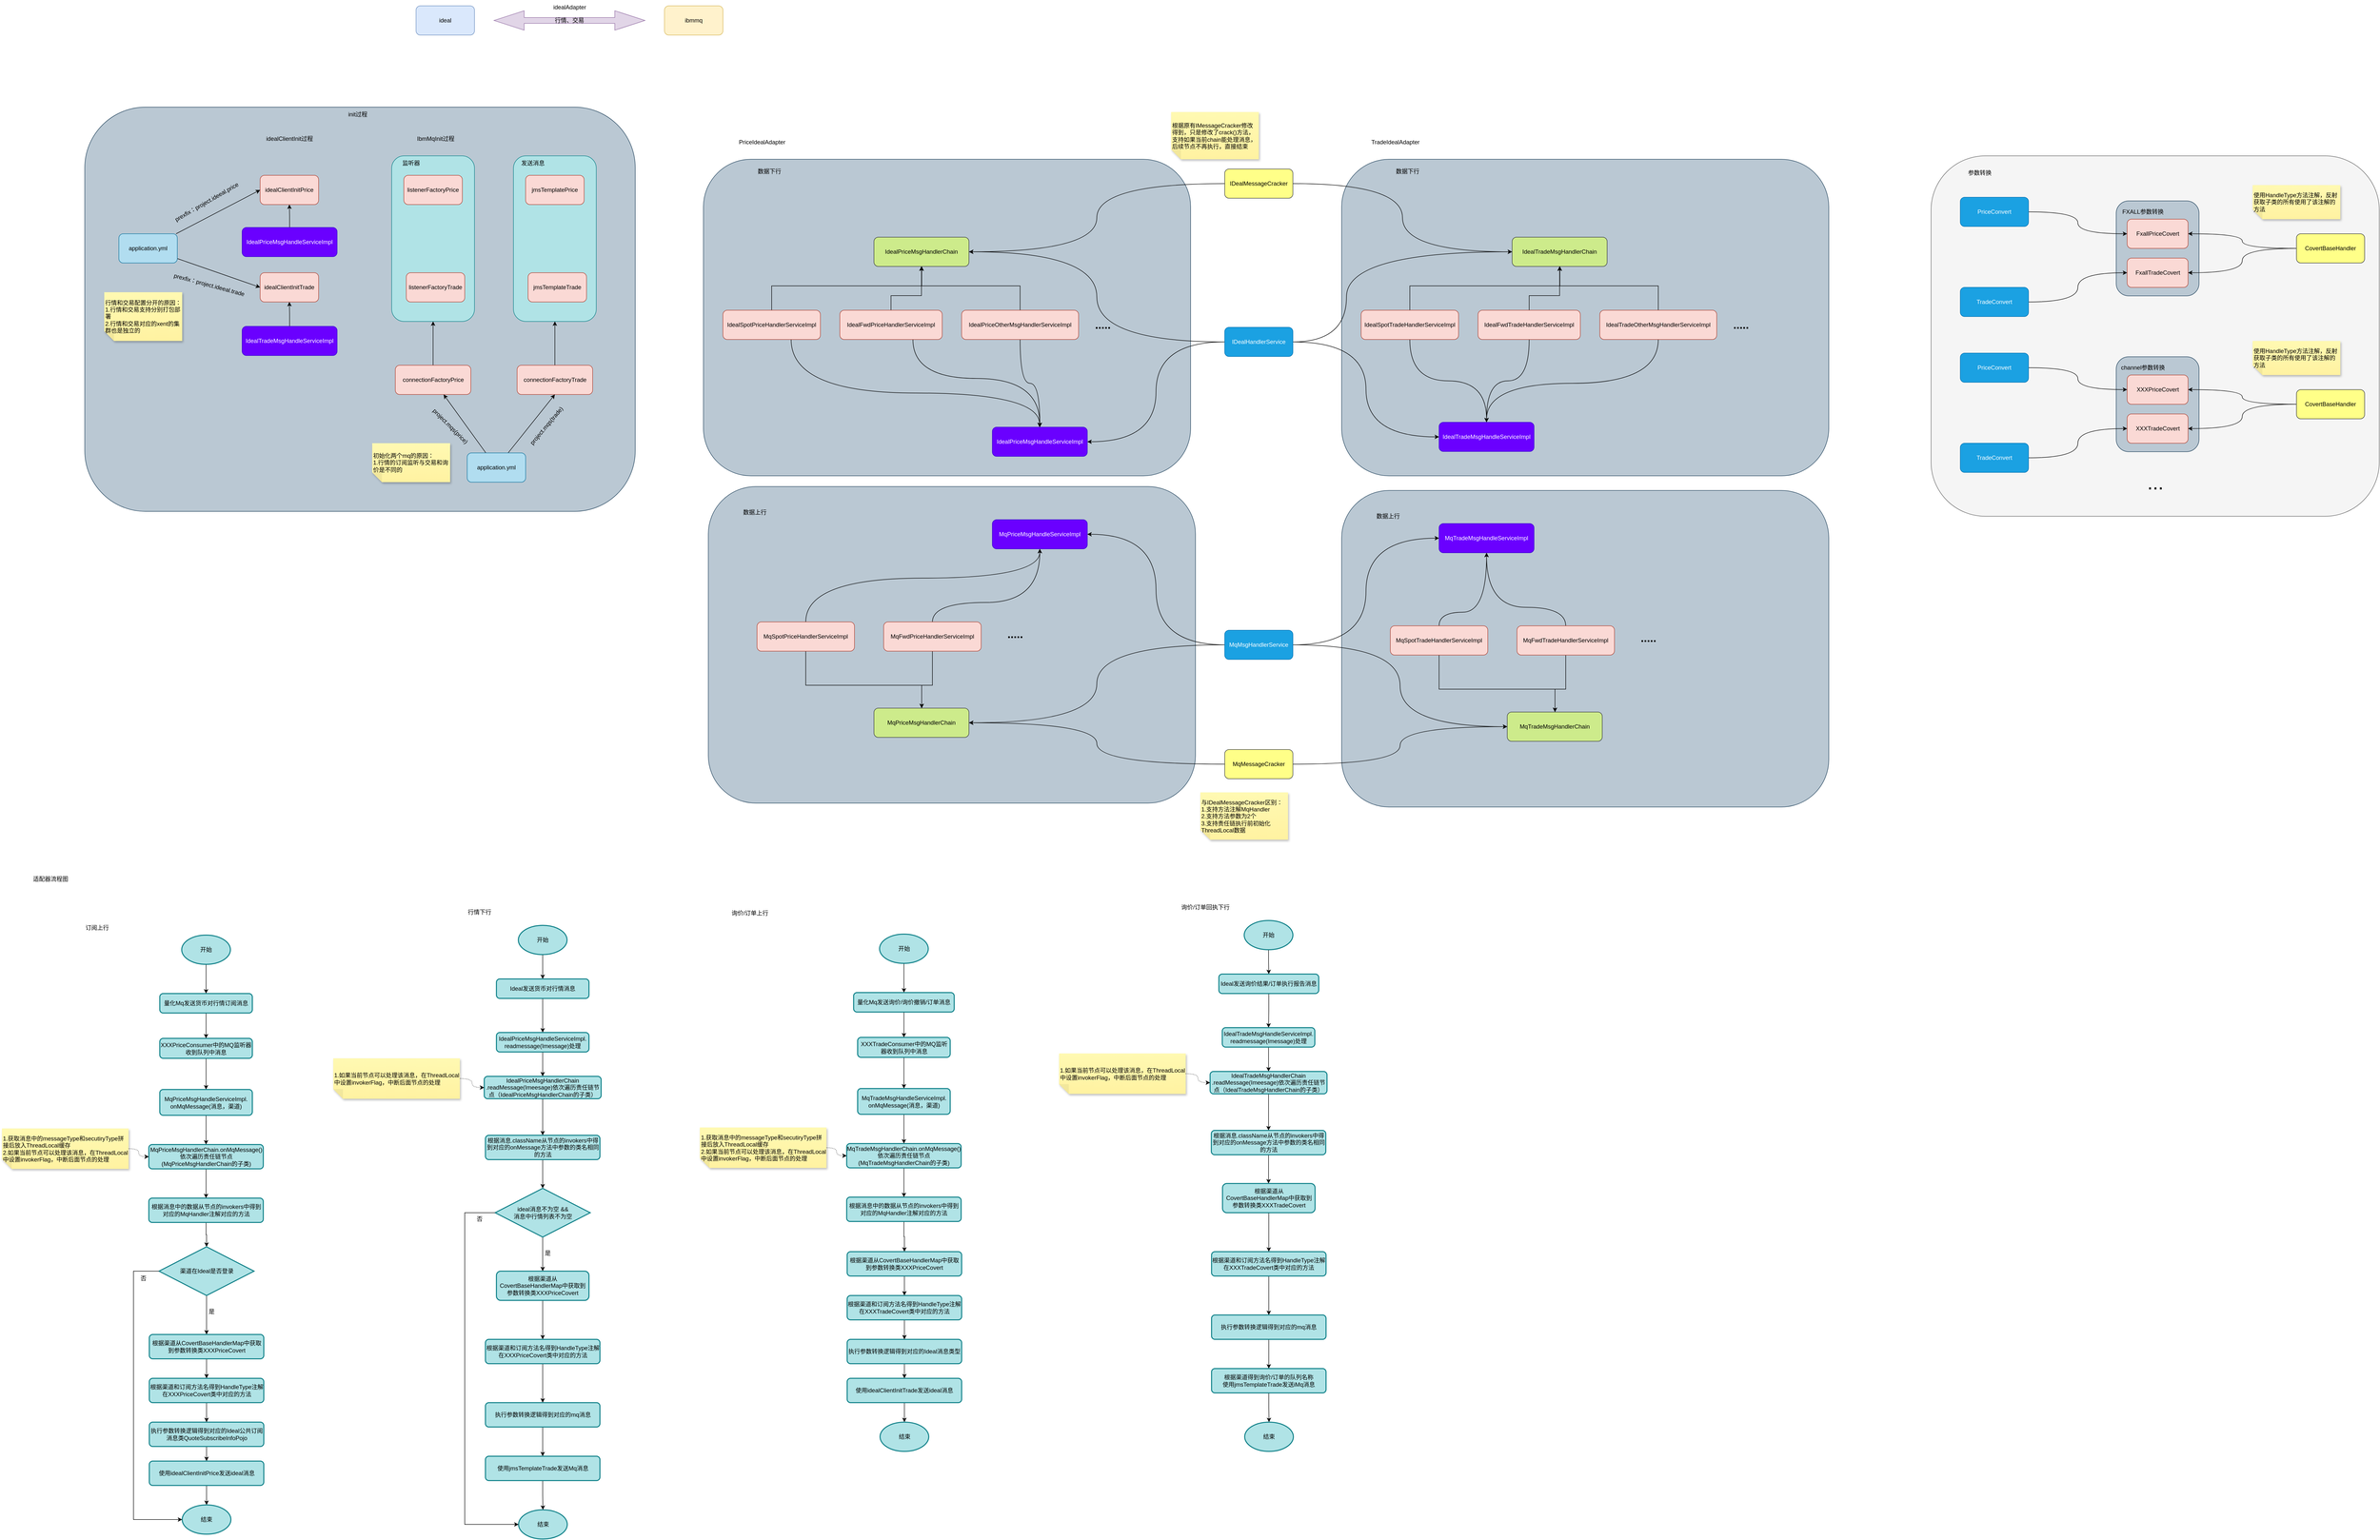 <mxfile version="28.0.7">
  <diagram name="第 1 页" id="rHHmESAeXLNnf4UBHQ25">
    <mxGraphModel dx="4507" dy="768" grid="1" gridSize="10" guides="1" tooltips="1" connect="1" arrows="1" fold="1" page="1" pageScale="1" pageWidth="3300" pageHeight="4681" math="0" shadow="0">
      <root>
        <mxCell id="0" />
        <mxCell id="1" parent="0" />
        <mxCell id="qGwItCddGWUua6QMG_1u-158" value="" style="rounded=1;whiteSpace=wrap;html=1;align=center;verticalAlign=middle;fontFamily=Helvetica;fontSize=12;fillColor=#f5f5f5;fontColor=#333333;strokeColor=#666666;" vertex="1" parent="1">
          <mxGeometry x="3500" y="330" width="920" height="740" as="geometry" />
        </mxCell>
        <mxCell id="qGwItCddGWUua6QMG_1u-132" value="" style="rounded=1;whiteSpace=wrap;html=1;strokeColor=#23445d;align=center;verticalAlign=middle;fontFamily=Helvetica;fontSize=12;fillColor=#bac8d3;" vertex="1" parent="1">
          <mxGeometry x="3880" y="422.5" width="170" height="195" as="geometry" />
        </mxCell>
        <mxCell id="qGwItCddGWUua6QMG_1u-109" value="" style="rounded=1;whiteSpace=wrap;html=1;strokeColor=#23445d;align=center;verticalAlign=middle;fontFamily=Helvetica;fontSize=12;fillColor=#bac8d3;" vertex="1" parent="1">
          <mxGeometry x="2290" y="1017" width="1000" height="650" as="geometry" />
        </mxCell>
        <mxCell id="qGwItCddGWUua6QMG_1u-86" value="" style="rounded=1;whiteSpace=wrap;html=1;strokeColor=#23445d;align=center;verticalAlign=middle;fontFamily=Helvetica;fontSize=12;fillColor=#bac8d3;" vertex="1" parent="1">
          <mxGeometry x="2290" y="337" width="1000" height="650" as="geometry" />
        </mxCell>
        <mxCell id="qGwItCddGWUua6QMG_1u-84" value="" style="rounded=1;whiteSpace=wrap;html=1;strokeColor=#23445d;align=center;verticalAlign=middle;fontFamily=Helvetica;fontSize=12;fillColor=#bac8d3;" vertex="1" parent="1">
          <mxGeometry x="990" y="1009" width="1000" height="650" as="geometry" />
        </mxCell>
        <mxCell id="qGwItCddGWUua6QMG_1u-83" value="" style="rounded=1;whiteSpace=wrap;html=1;strokeColor=#23445d;align=center;verticalAlign=middle;fontFamily=Helvetica;fontSize=12;fillColor=#bac8d3;" vertex="1" parent="1">
          <mxGeometry x="980" y="337" width="1000" height="650" as="geometry" />
        </mxCell>
        <mxCell id="qGwItCddGWUua6QMG_1u-43" value="" style="rounded=1;whiteSpace=wrap;html=1;strokeColor=#23445d;align=center;verticalAlign=middle;fontFamily=Helvetica;fontSize=12;fillColor=#bac8d3;" vertex="1" parent="1">
          <mxGeometry x="-290" y="230" width="1130" height="830" as="geometry" />
        </mxCell>
        <mxCell id="qGwItCddGWUua6QMG_1u-25" value="" style="rounded=1;whiteSpace=wrap;html=1;fillColor=#b0e3e6;strokeColor=#0e8088;" vertex="1" parent="1">
          <mxGeometry x="340" y="330" width="170" height="340" as="geometry" />
        </mxCell>
        <mxCell id="qGwItCddGWUua6QMG_1u-1" value="ideal" style="rounded=1;whiteSpace=wrap;html=1;fillColor=#dae8fc;strokeColor=#6c8ebf;" vertex="1" parent="1">
          <mxGeometry x="390" y="22" width="120" height="60" as="geometry" />
        </mxCell>
        <mxCell id="qGwItCddGWUua6QMG_1u-2" value="ibmmq" style="rounded=1;whiteSpace=wrap;html=1;fillColor=#fff2cc;strokeColor=#d6b656;" vertex="1" parent="1">
          <mxGeometry x="900" y="22" width="120" height="60" as="geometry" />
        </mxCell>
        <mxCell id="qGwItCddGWUua6QMG_1u-6" value="行情、交易" style="shape=doubleArrow;whiteSpace=wrap;html=1;fillColor=#e1d5e7;strokeColor=#9673a6;" vertex="1" parent="1">
          <mxGeometry x="550" y="32" width="310" height="40" as="geometry" />
        </mxCell>
        <mxCell id="qGwItCddGWUua6QMG_1u-8" value="idealAdapter" style="text;html=1;align=center;verticalAlign=middle;resizable=0;points=[];autosize=1;strokeColor=none;fillColor=none;" vertex="1" parent="1">
          <mxGeometry x="660" y="10" width="90" height="30" as="geometry" />
        </mxCell>
        <mxCell id="qGwItCddGWUua6QMG_1u-9" value="PriceIdealAdapter" style="text;html=1;align=center;verticalAlign=middle;resizable=0;points=[];autosize=1;strokeColor=none;fillColor=none;" vertex="1" parent="1">
          <mxGeometry x="1040" y="287" width="120" height="30" as="geometry" />
        </mxCell>
        <mxCell id="qGwItCddGWUua6QMG_1u-10" value="init过程" style="text;html=1;align=center;verticalAlign=middle;resizable=0;points=[];autosize=1;strokeColor=none;fillColor=none;" vertex="1" parent="1">
          <mxGeometry x="240" y="230" width="60" height="30" as="geometry" />
        </mxCell>
        <mxCell id="qGwItCddGWUua6QMG_1u-11" value="idealClientInit过程" style="text;html=1;align=center;verticalAlign=middle;resizable=0;points=[];autosize=1;strokeColor=none;fillColor=none;" vertex="1" parent="1">
          <mxGeometry x="70" y="280" width="120" height="30" as="geometry" />
        </mxCell>
        <mxCell id="qGwItCddGWUua6QMG_1u-12" value="IbmMqInit过程" style="text;html=1;align=center;verticalAlign=middle;resizable=0;points=[];autosize=1;strokeColor=none;fillColor=none;" vertex="1" parent="1">
          <mxGeometry x="380" y="280" width="100" height="30" as="geometry" />
        </mxCell>
        <mxCell id="qGwItCddGWUua6QMG_1u-13" value="idealClientInitPrice" style="rounded=1;whiteSpace=wrap;html=1;fillColor=#fad9d5;strokeColor=#ae4132;" vertex="1" parent="1">
          <mxGeometry x="70" y="370" width="120" height="60" as="geometry" />
        </mxCell>
        <mxCell id="qGwItCddGWUua6QMG_1u-14" value="idealClientInitTrade" style="rounded=1;whiteSpace=wrap;html=1;fillColor=#fad9d5;strokeColor=#ae4132;" vertex="1" parent="1">
          <mxGeometry x="70" y="570" width="120" height="60" as="geometry" />
        </mxCell>
        <mxCell id="qGwItCddGWUua6QMG_1u-16" style="rounded=0;orthogonalLoop=1;jettySize=auto;html=1;entryX=0;entryY=0.5;entryDx=0;entryDy=0;" edge="1" parent="1" source="qGwItCddGWUua6QMG_1u-15" target="qGwItCddGWUua6QMG_1u-13">
          <mxGeometry relative="1" as="geometry" />
        </mxCell>
        <mxCell id="qGwItCddGWUua6QMG_1u-17" style="rounded=0;orthogonalLoop=1;jettySize=auto;html=1;entryX=0;entryY=0.5;entryDx=0;entryDy=0;" edge="1" parent="1" source="qGwItCddGWUua6QMG_1u-15" target="qGwItCddGWUua6QMG_1u-14">
          <mxGeometry relative="1" as="geometry" />
        </mxCell>
        <mxCell id="qGwItCddGWUua6QMG_1u-15" value="application.yml" style="rounded=1;whiteSpace=wrap;html=1;fillColor=#b1ddf0;strokeColor=#10739e;" vertex="1" parent="1">
          <mxGeometry x="-220" y="490" width="120" height="60" as="geometry" />
        </mxCell>
        <mxCell id="qGwItCddGWUua6QMG_1u-18" value="prexfix：project.ideeal.price" style="text;html=1;align=center;verticalAlign=middle;resizable=0;points=[];autosize=1;strokeColor=none;fillColor=none;rotation=-30;" vertex="1" parent="1">
          <mxGeometry x="-125" y="410" width="170" height="30" as="geometry" />
        </mxCell>
        <mxCell id="qGwItCddGWUua6QMG_1u-19" value="prexfix：project.ideeal.trade" style="text;html=1;align=center;verticalAlign=middle;resizable=0;points=[];autosize=1;strokeColor=none;fillColor=none;rotation=15;" vertex="1" parent="1">
          <mxGeometry x="-119.998" y="580.0" width="170" height="30" as="geometry" />
        </mxCell>
        <mxCell id="qGwItCddGWUua6QMG_1u-22" value="行情和交易配置分开的原因：&lt;div&gt;1.行情和交易支持分别打包部署&lt;/div&gt;&lt;div&gt;2.行情和交易对应的xent的集群也是独立的&lt;/div&gt;" style="shape=note;whiteSpace=wrap;html=1;backgroundOutline=1;fontColor=#000000;darkOpacity=0.05;fillColor=#FFF9B2;strokeColor=none;fillStyle=solid;direction=west;gradientDirection=north;gradientColor=#FFF2A1;shadow=1;size=20;pointerEvents=1;align=left;" vertex="1" parent="1">
          <mxGeometry x="-250" y="610" width="160" height="100" as="geometry" />
        </mxCell>
        <mxCell id="qGwItCddGWUua6QMG_1u-23" value="listenerFactoryPrice" style="rounded=1;whiteSpace=wrap;html=1;fillColor=#fad9d5;strokeColor=#ae4132;" vertex="1" parent="1">
          <mxGeometry x="365" y="370" width="120" height="60" as="geometry" />
        </mxCell>
        <mxCell id="qGwItCddGWUua6QMG_1u-24" value="listenerFactoryTrade" style="rounded=1;whiteSpace=wrap;html=1;fillColor=#fad9d5;strokeColor=#ae4132;" vertex="1" parent="1">
          <mxGeometry x="370" y="570" width="120" height="60" as="geometry" />
        </mxCell>
        <mxCell id="qGwItCddGWUua6QMG_1u-26" value="监听器" style="text;html=1;align=center;verticalAlign=middle;whiteSpace=wrap;rounded=0;fontFamily=Helvetica;fontSize=12;fontColor=default;" vertex="1" parent="1">
          <mxGeometry x="350" y="330" width="60" height="30" as="geometry" />
        </mxCell>
        <mxCell id="qGwItCddGWUua6QMG_1u-28" value="" style="rounded=1;whiteSpace=wrap;html=1;fillColor=#b0e3e6;strokeColor=#0e8088;" vertex="1" parent="1">
          <mxGeometry x="590" y="330" width="170" height="340" as="geometry" />
        </mxCell>
        <mxCell id="qGwItCddGWUua6QMG_1u-29" value="jmsTemplatePrice" style="rounded=1;whiteSpace=wrap;html=1;fillColor=#fad9d5;strokeColor=#ae4132;" vertex="1" parent="1">
          <mxGeometry x="615" y="370" width="120" height="60" as="geometry" />
        </mxCell>
        <mxCell id="qGwItCddGWUua6QMG_1u-30" value="jmsTemplateTrade" style="rounded=1;whiteSpace=wrap;html=1;fillColor=#fad9d5;strokeColor=#ae4132;" vertex="1" parent="1">
          <mxGeometry x="620" y="570" width="120" height="60" as="geometry" />
        </mxCell>
        <mxCell id="qGwItCddGWUua6QMG_1u-31" value="发送消息" style="text;html=1;align=center;verticalAlign=middle;whiteSpace=wrap;rounded=0;fontFamily=Helvetica;fontSize=12;fontColor=default;" vertex="1" parent="1">
          <mxGeometry x="600" y="330" width="60" height="30" as="geometry" />
        </mxCell>
        <mxCell id="qGwItCddGWUua6QMG_1u-35" style="edgeStyle=orthogonalEdgeStyle;rounded=0;orthogonalLoop=1;jettySize=auto;html=1;entryX=0.5;entryY=1;entryDx=0;entryDy=0;fontFamily=Helvetica;fontSize=12;fontColor=default;" edge="1" parent="1" source="qGwItCddGWUua6QMG_1u-33" target="qGwItCddGWUua6QMG_1u-25">
          <mxGeometry relative="1" as="geometry" />
        </mxCell>
        <mxCell id="qGwItCddGWUua6QMG_1u-33" value="connectionFactoryPrice" style="rounded=1;whiteSpace=wrap;html=1;fillColor=#fad9d5;strokeColor=#ae4132;" vertex="1" parent="1">
          <mxGeometry x="347.5" y="760" width="155" height="60" as="geometry" />
        </mxCell>
        <mxCell id="qGwItCddGWUua6QMG_1u-36" style="edgeStyle=orthogonalEdgeStyle;rounded=0;orthogonalLoop=1;jettySize=auto;html=1;entryX=0.5;entryY=1;entryDx=0;entryDy=0;fontFamily=Helvetica;fontSize=12;fontColor=default;" edge="1" parent="1" source="qGwItCddGWUua6QMG_1u-34" target="qGwItCddGWUua6QMG_1u-28">
          <mxGeometry relative="1" as="geometry" />
        </mxCell>
        <mxCell id="qGwItCddGWUua6QMG_1u-34" value="connectionFactoryTrade" style="rounded=1;whiteSpace=wrap;html=1;fillColor=#fad9d5;strokeColor=#ae4132;" vertex="1" parent="1">
          <mxGeometry x="597.5" y="760" width="155" height="60" as="geometry" />
        </mxCell>
        <mxCell id="qGwItCddGWUua6QMG_1u-38" style="rounded=0;orthogonalLoop=1;jettySize=auto;html=1;fontFamily=Helvetica;fontSize=12;fontColor=default;" edge="1" parent="1" source="qGwItCddGWUua6QMG_1u-37" target="qGwItCddGWUua6QMG_1u-33">
          <mxGeometry relative="1" as="geometry" />
        </mxCell>
        <mxCell id="qGwItCddGWUua6QMG_1u-39" style="rounded=0;orthogonalLoop=1;jettySize=auto;html=1;entryX=0.5;entryY=1;entryDx=0;entryDy=0;fontFamily=Helvetica;fontSize=12;fontColor=default;" edge="1" parent="1" source="qGwItCddGWUua6QMG_1u-37" target="qGwItCddGWUua6QMG_1u-34">
          <mxGeometry relative="1" as="geometry" />
        </mxCell>
        <mxCell id="qGwItCddGWUua6QMG_1u-37" value="application.yml" style="rounded=1;whiteSpace=wrap;html=1;fillColor=#b1ddf0;strokeColor=#10739e;" vertex="1" parent="1">
          <mxGeometry x="495" y="940" width="120" height="60" as="geometry" />
        </mxCell>
        <mxCell id="qGwItCddGWUua6QMG_1u-40" value="project.mqs(price)" style="text;html=1;align=center;verticalAlign=middle;resizable=0;points=[];autosize=1;strokeColor=none;fillColor=none;fontFamily=Helvetica;fontSize=12;fontColor=default;rotation=45;" vertex="1" parent="1">
          <mxGeometry x="400" y="870" width="120" height="30" as="geometry" />
        </mxCell>
        <mxCell id="qGwItCddGWUua6QMG_1u-41" value="project.mqs(trade)" style="text;html=1;align=center;verticalAlign=middle;resizable=0;points=[];autosize=1;strokeColor=none;fillColor=none;fontFamily=Helvetica;fontSize=12;fontColor=default;rotation=-50;" vertex="1" parent="1">
          <mxGeometry x="597.503" y="870.003" width="120" height="30" as="geometry" />
        </mxCell>
        <mxCell id="qGwItCddGWUua6QMG_1u-42" value="初始化两个mq的原因：&lt;div&gt;1.行情的订阅监听与交易和询价是不同的&lt;/div&gt;" style="shape=note;whiteSpace=wrap;html=1;backgroundOutline=1;fontColor=#000000;darkOpacity=0.05;fillColor=#FFF9B2;strokeColor=none;fillStyle=solid;direction=west;gradientDirection=north;gradientColor=#FFF2A1;shadow=1;size=20;pointerEvents=1;align=left;" vertex="1" parent="1">
          <mxGeometry x="300" y="920" width="160" height="80" as="geometry" />
        </mxCell>
        <mxCell id="qGwItCddGWUua6QMG_1u-44" value="IdealPriceMsgHandlerChain" style="rounded=1;whiteSpace=wrap;html=1;strokeColor=#36393d;align=center;verticalAlign=middle;fontFamily=Helvetica;fontSize=12;fillColor=#cdeb8b;" vertex="1" parent="1">
          <mxGeometry x="1330" y="497" width="195" height="60" as="geometry" />
        </mxCell>
        <mxCell id="qGwItCddGWUua6QMG_1u-45" value="数据下行" style="text;html=1;align=center;verticalAlign=middle;resizable=0;points=[];autosize=1;strokeColor=none;fillColor=none;fontFamily=Helvetica;fontSize=12;fontColor=default;" vertex="1" parent="1">
          <mxGeometry x="1080" y="347" width="70" height="30" as="geometry" />
        </mxCell>
        <mxCell id="qGwItCddGWUua6QMG_1u-46" value="数据上行" style="text;html=1;align=center;verticalAlign=middle;resizable=0;points=[];autosize=1;strokeColor=none;fillColor=none;fontFamily=Helvetica;fontSize=12;fontColor=default;" vertex="1" parent="1">
          <mxGeometry x="1050" y="1047" width="70" height="30" as="geometry" />
        </mxCell>
        <mxCell id="qGwItCddGWUua6QMG_1u-47" value="根据原有IMessageCracker修改得到，只是修改了crack()方法，支持如果当前chain能处理消息，后续节点不再执行，直接结束" style="shape=note;whiteSpace=wrap;html=1;backgroundOutline=1;fontColor=#000000;darkOpacity=0.05;fillColor=#FFF9B2;strokeColor=none;fillStyle=solid;direction=west;gradientDirection=north;gradientColor=#FFF2A1;shadow=1;size=20;pointerEvents=1;align=left;" vertex="1" parent="1">
          <mxGeometry x="1940" y="240" width="180" height="97" as="geometry" />
        </mxCell>
        <mxCell id="qGwItCddGWUua6QMG_1u-51" style="edgeStyle=orthogonalEdgeStyle;rounded=0;orthogonalLoop=1;jettySize=auto;html=1;entryX=1;entryY=0.5;entryDx=0;entryDy=0;fontFamily=Helvetica;fontSize=12;fontColor=default;curved=1;" edge="1" parent="1" source="qGwItCddGWUua6QMG_1u-48" target="qGwItCddGWUua6QMG_1u-44">
          <mxGeometry relative="1" as="geometry" />
        </mxCell>
        <mxCell id="qGwItCddGWUua6QMG_1u-107" style="edgeStyle=orthogonalEdgeStyle;rounded=0;orthogonalLoop=1;jettySize=auto;html=1;entryX=0;entryY=0.5;entryDx=0;entryDy=0;fontFamily=Helvetica;fontSize=12;fontColor=default;curved=1;" edge="1" parent="1" source="qGwItCddGWUua6QMG_1u-48" target="qGwItCddGWUua6QMG_1u-87">
          <mxGeometry relative="1" as="geometry" />
        </mxCell>
        <mxCell id="qGwItCddGWUua6QMG_1u-48" value="IDealMessageCracker" style="rounded=1;whiteSpace=wrap;html=1;strokeColor=#36393d;align=center;verticalAlign=middle;fontFamily=Helvetica;fontSize=12;fillColor=#ffff88;" vertex="1" parent="1">
          <mxGeometry x="2050" y="357" width="140" height="60" as="geometry" />
        </mxCell>
        <mxCell id="qGwItCddGWUua6QMG_1u-58" style="edgeStyle=orthogonalEdgeStyle;rounded=0;orthogonalLoop=1;jettySize=auto;html=1;fontFamily=Helvetica;fontSize=12;fontColor=default;curved=1;" edge="1" parent="1" source="qGwItCddGWUua6QMG_1u-52" target="qGwItCddGWUua6QMG_1u-56">
          <mxGeometry relative="1" as="geometry">
            <Array as="points">
              <mxPoint x="1160" y="817" />
              <mxPoint x="1670" y="817" />
            </Array>
          </mxGeometry>
        </mxCell>
        <mxCell id="qGwItCddGWUua6QMG_1u-63" style="edgeStyle=orthogonalEdgeStyle;rounded=0;orthogonalLoop=1;jettySize=auto;html=1;fontFamily=Helvetica;fontSize=12;fontColor=default;" edge="1" parent="1" source="qGwItCddGWUua6QMG_1u-52" target="qGwItCddGWUua6QMG_1u-44">
          <mxGeometry relative="1" as="geometry">
            <Array as="points">
              <mxPoint x="1120" y="597" />
              <mxPoint x="1428" y="597" />
            </Array>
          </mxGeometry>
        </mxCell>
        <mxCell id="qGwItCddGWUua6QMG_1u-52" value="IdealSpotPriceHandlerServiceImpl" style="rounded=1;whiteSpace=wrap;html=1;fillColor=#fad9d5;strokeColor=#ae4132;" vertex="1" parent="1">
          <mxGeometry x="1020" y="647" width="200" height="60" as="geometry" />
        </mxCell>
        <mxCell id="qGwItCddGWUua6QMG_1u-59" style="edgeStyle=orthogonalEdgeStyle;rounded=0;orthogonalLoop=1;jettySize=auto;html=1;entryX=0.5;entryY=0;entryDx=0;entryDy=0;fontFamily=Helvetica;fontSize=12;fontColor=default;curved=1;" edge="1" parent="1" source="qGwItCddGWUua6QMG_1u-53" target="qGwItCddGWUua6QMG_1u-56">
          <mxGeometry relative="1" as="geometry">
            <Array as="points">
              <mxPoint x="1410" y="787" />
              <mxPoint x="1670" y="787" />
            </Array>
          </mxGeometry>
        </mxCell>
        <mxCell id="qGwItCddGWUua6QMG_1u-64" style="edgeStyle=orthogonalEdgeStyle;rounded=0;orthogonalLoop=1;jettySize=auto;html=1;entryX=0.5;entryY=1;entryDx=0;entryDy=0;fontFamily=Helvetica;fontSize=12;fontColor=default;" edge="1" parent="1" source="qGwItCddGWUua6QMG_1u-53" target="qGwItCddGWUua6QMG_1u-44">
          <mxGeometry relative="1" as="geometry">
            <Array as="points">
              <mxPoint x="1365" y="617" />
              <mxPoint x="1428" y="617" />
            </Array>
          </mxGeometry>
        </mxCell>
        <mxCell id="qGwItCddGWUua6QMG_1u-53" value="IdealFwdPriceHandlerServiceImpl" style="rounded=1;whiteSpace=wrap;html=1;fillColor=#fad9d5;strokeColor=#ae4132;" vertex="1" parent="1">
          <mxGeometry x="1260" y="647" width="210" height="60" as="geometry" />
        </mxCell>
        <mxCell id="qGwItCddGWUua6QMG_1u-60" style="edgeStyle=orthogonalEdgeStyle;rounded=0;orthogonalLoop=1;jettySize=auto;html=1;entryX=0.5;entryY=0;entryDx=0;entryDy=0;fontFamily=Helvetica;fontSize=12;fontColor=default;curved=1;" edge="1" parent="1" source="qGwItCddGWUua6QMG_1u-54" target="qGwItCddGWUua6QMG_1u-56">
          <mxGeometry relative="1" as="geometry" />
        </mxCell>
        <mxCell id="qGwItCddGWUua6QMG_1u-65" style="edgeStyle=orthogonalEdgeStyle;rounded=0;orthogonalLoop=1;jettySize=auto;html=1;entryX=0.5;entryY=1;entryDx=0;entryDy=0;fontFamily=Helvetica;fontSize=12;fontColor=default;" edge="1" parent="1" source="qGwItCddGWUua6QMG_1u-54" target="qGwItCddGWUua6QMG_1u-44">
          <mxGeometry relative="1" as="geometry">
            <Array as="points">
              <mxPoint x="1630" y="597" />
              <mxPoint x="1428" y="597" />
            </Array>
          </mxGeometry>
        </mxCell>
        <mxCell id="qGwItCddGWUua6QMG_1u-54" value="IdealPriceOtherMsgHandlerServiceImpl" style="rounded=1;whiteSpace=wrap;html=1;fillColor=#fad9d5;strokeColor=#ae4132;" vertex="1" parent="1">
          <mxGeometry x="1510" y="647" width="240" height="60" as="geometry" />
        </mxCell>
        <mxCell id="qGwItCddGWUua6QMG_1u-57" style="edgeStyle=orthogonalEdgeStyle;rounded=0;orthogonalLoop=1;jettySize=auto;html=1;fontFamily=Helvetica;fontSize=12;fontColor=default;curved=1;entryX=1;entryY=0.5;entryDx=0;entryDy=0;" edge="1" parent="1" source="qGwItCddGWUua6QMG_1u-55" target="qGwItCddGWUua6QMG_1u-56">
          <mxGeometry relative="1" as="geometry" />
        </mxCell>
        <mxCell id="qGwItCddGWUua6QMG_1u-68" style="edgeStyle=orthogonalEdgeStyle;rounded=0;orthogonalLoop=1;jettySize=auto;html=1;entryX=1;entryY=0.5;entryDx=0;entryDy=0;fontFamily=Helvetica;fontSize=12;fontColor=default;curved=1;" edge="1" parent="1" source="qGwItCddGWUua6QMG_1u-55" target="qGwItCddGWUua6QMG_1u-44">
          <mxGeometry relative="1" as="geometry" />
        </mxCell>
        <mxCell id="qGwItCddGWUua6QMG_1u-105" style="edgeStyle=orthogonalEdgeStyle;rounded=0;orthogonalLoop=1;jettySize=auto;html=1;entryX=0;entryY=0.5;entryDx=0;entryDy=0;fontFamily=Helvetica;fontSize=12;fontColor=default;curved=1;" edge="1" parent="1" source="qGwItCddGWUua6QMG_1u-55" target="qGwItCddGWUua6QMG_1u-98">
          <mxGeometry relative="1" as="geometry" />
        </mxCell>
        <mxCell id="qGwItCddGWUua6QMG_1u-108" style="edgeStyle=orthogonalEdgeStyle;rounded=0;orthogonalLoop=1;jettySize=auto;html=1;entryX=0;entryY=0.5;entryDx=0;entryDy=0;fontFamily=Helvetica;fontSize=12;fontColor=default;curved=1;" edge="1" parent="1" source="qGwItCddGWUua6QMG_1u-55" target="qGwItCddGWUua6QMG_1u-87">
          <mxGeometry relative="1" as="geometry">
            <Array as="points">
              <mxPoint x="2300" y="712" />
              <mxPoint x="2300" y="527" />
            </Array>
          </mxGeometry>
        </mxCell>
        <mxCell id="qGwItCddGWUua6QMG_1u-55" value="IDealHandlerService" style="rounded=1;whiteSpace=wrap;html=1;strokeColor=#006EAF;align=center;verticalAlign=middle;fontFamily=Helvetica;fontSize=12;fillColor=#1ba1e2;fontColor=#ffffff;" vertex="1" parent="1">
          <mxGeometry x="2050" y="682" width="140" height="60" as="geometry" />
        </mxCell>
        <mxCell id="qGwItCddGWUua6QMG_1u-56" value="IdealPriceMsgHandleServiceImpl" style="rounded=1;whiteSpace=wrap;html=1;strokeColor=#3700CC;align=center;verticalAlign=middle;fontFamily=Helvetica;fontSize=12;fillColor=#6a00ff;fontColor=#ffffff;" vertex="1" parent="1">
          <mxGeometry x="1573" y="887" width="195" height="60" as="geometry" />
        </mxCell>
        <mxCell id="qGwItCddGWUua6QMG_1u-62" value="&lt;b&gt;&lt;font style=&quot;font-size: 23px;&quot;&gt;.....&lt;/font&gt;&lt;/b&gt;" style="text;html=1;align=center;verticalAlign=middle;whiteSpace=wrap;rounded=0;fontFamily=Helvetica;fontSize=12;fontColor=default;" vertex="1" parent="1">
          <mxGeometry x="1770" y="662" width="60" height="30" as="geometry" />
        </mxCell>
        <mxCell id="qGwItCddGWUua6QMG_1u-70" style="edgeStyle=orthogonalEdgeStyle;rounded=0;orthogonalLoop=1;jettySize=auto;html=1;entryX=1;entryY=0.5;entryDx=0;entryDy=0;fontFamily=Helvetica;fontSize=12;fontColor=default;curved=1;" edge="1" parent="1" source="qGwItCddGWUua6QMG_1u-66" target="qGwItCddGWUua6QMG_1u-69">
          <mxGeometry relative="1" as="geometry" />
        </mxCell>
        <mxCell id="qGwItCddGWUua6QMG_1u-125" style="edgeStyle=orthogonalEdgeStyle;rounded=0;orthogonalLoop=1;jettySize=auto;html=1;entryX=0;entryY=0.5;entryDx=0;entryDy=0;fontFamily=Helvetica;fontSize=12;fontColor=default;curved=1;" edge="1" parent="1" source="qGwItCddGWUua6QMG_1u-66" target="qGwItCddGWUua6QMG_1u-111">
          <mxGeometry relative="1" as="geometry" />
        </mxCell>
        <mxCell id="qGwItCddGWUua6QMG_1u-66" value="MqMessageCracker" style="rounded=1;whiteSpace=wrap;html=1;strokeColor=#36393d;align=center;verticalAlign=middle;fontFamily=Helvetica;fontSize=12;fillColor=#ffff88;" vertex="1" parent="1">
          <mxGeometry x="2050" y="1549" width="140" height="60" as="geometry" />
        </mxCell>
        <mxCell id="qGwItCddGWUua6QMG_1u-71" style="edgeStyle=orthogonalEdgeStyle;rounded=0;orthogonalLoop=1;jettySize=auto;html=1;entryX=1;entryY=0.5;entryDx=0;entryDy=0;fontFamily=Helvetica;fontSize=12;fontColor=default;curved=1;" edge="1" parent="1" source="qGwItCddGWUua6QMG_1u-67" target="qGwItCddGWUua6QMG_1u-69">
          <mxGeometry relative="1" as="geometry" />
        </mxCell>
        <mxCell id="qGwItCddGWUua6QMG_1u-73" style="edgeStyle=orthogonalEdgeStyle;rounded=0;orthogonalLoop=1;jettySize=auto;html=1;entryX=1;entryY=0.5;entryDx=0;entryDy=0;fontFamily=Helvetica;fontSize=12;fontColor=default;curved=1;" edge="1" parent="1" source="qGwItCddGWUua6QMG_1u-67" target="qGwItCddGWUua6QMG_1u-72">
          <mxGeometry relative="1" as="geometry" />
        </mxCell>
        <mxCell id="qGwItCddGWUua6QMG_1u-124" style="edgeStyle=orthogonalEdgeStyle;rounded=0;orthogonalLoop=1;jettySize=auto;html=1;entryX=0;entryY=0.5;entryDx=0;entryDy=0;fontFamily=Helvetica;fontSize=12;fontColor=default;curved=1;" edge="1" parent="1" source="qGwItCddGWUua6QMG_1u-67" target="qGwItCddGWUua6QMG_1u-112">
          <mxGeometry relative="1" as="geometry" />
        </mxCell>
        <mxCell id="qGwItCddGWUua6QMG_1u-126" style="edgeStyle=orthogonalEdgeStyle;rounded=0;orthogonalLoop=1;jettySize=auto;html=1;entryX=0;entryY=0.5;entryDx=0;entryDy=0;fontFamily=Helvetica;fontSize=12;fontColor=default;curved=1;" edge="1" parent="1" source="qGwItCddGWUua6QMG_1u-67" target="qGwItCddGWUua6QMG_1u-111">
          <mxGeometry relative="1" as="geometry" />
        </mxCell>
        <mxCell id="qGwItCddGWUua6QMG_1u-67" value="MqMsgHandlerService" style="rounded=1;whiteSpace=wrap;html=1;strokeColor=#006EAF;align=center;verticalAlign=middle;fontFamily=Helvetica;fontSize=12;fillColor=#1ba1e2;fontColor=#ffffff;" vertex="1" parent="1">
          <mxGeometry x="2050" y="1304" width="140" height="60" as="geometry" />
        </mxCell>
        <mxCell id="qGwItCddGWUua6QMG_1u-69" value="MqPriceMsgHandlerChain" style="rounded=1;whiteSpace=wrap;html=1;strokeColor=#36393d;align=center;verticalAlign=middle;fontFamily=Helvetica;fontSize=12;fillColor=#cdeb8b;" vertex="1" parent="1">
          <mxGeometry x="1330" y="1464" width="195" height="60" as="geometry" />
        </mxCell>
        <mxCell id="qGwItCddGWUua6QMG_1u-72" value="MqPriceMsgHandleServiceImpl" style="rounded=1;whiteSpace=wrap;html=1;strokeColor=#3700CC;align=center;verticalAlign=middle;fontFamily=Helvetica;fontSize=12;fillColor=#6a00ff;fontColor=#ffffff;" vertex="1" parent="1">
          <mxGeometry x="1573" y="1077" width="195" height="60" as="geometry" />
        </mxCell>
        <mxCell id="qGwItCddGWUua6QMG_1u-77" style="edgeStyle=orthogonalEdgeStyle;rounded=0;orthogonalLoop=1;jettySize=auto;html=1;entryX=0.5;entryY=1;entryDx=0;entryDy=0;fontFamily=Helvetica;fontSize=12;fontColor=default;curved=1;" edge="1" parent="1" source="qGwItCddGWUua6QMG_1u-74" target="qGwItCddGWUua6QMG_1u-72">
          <mxGeometry relative="1" as="geometry">
            <Array as="points">
              <mxPoint x="1190" y="1197" />
              <mxPoint x="1670" y="1197" />
            </Array>
          </mxGeometry>
        </mxCell>
        <mxCell id="qGwItCddGWUua6QMG_1u-81" style="edgeStyle=orthogonalEdgeStyle;rounded=0;orthogonalLoop=1;jettySize=auto;html=1;fontFamily=Helvetica;fontSize=12;fontColor=default;" edge="1" parent="1" source="qGwItCddGWUua6QMG_1u-74" target="qGwItCddGWUua6QMG_1u-69">
          <mxGeometry relative="1" as="geometry">
            <Array as="points">
              <mxPoint x="1190" y="1417" />
              <mxPoint x="1428" y="1417" />
            </Array>
          </mxGeometry>
        </mxCell>
        <mxCell id="qGwItCddGWUua6QMG_1u-74" value="MqSpotPriceHandlerServiceImpl" style="rounded=1;whiteSpace=wrap;html=1;fillColor=#fad9d5;strokeColor=#ae4132;" vertex="1" parent="1">
          <mxGeometry x="1090" y="1287" width="200" height="60" as="geometry" />
        </mxCell>
        <mxCell id="qGwItCddGWUua6QMG_1u-78" style="edgeStyle=orthogonalEdgeStyle;rounded=0;orthogonalLoop=1;jettySize=auto;html=1;fontFamily=Helvetica;fontSize=12;fontColor=default;curved=1;entryX=0.5;entryY=1;entryDx=0;entryDy=0;" edge="1" parent="1" source="qGwItCddGWUua6QMG_1u-75" target="qGwItCddGWUua6QMG_1u-72">
          <mxGeometry relative="1" as="geometry">
            <mxPoint x="1670" y="1147" as="targetPoint" />
            <Array as="points">
              <mxPoint x="1450" y="1247" />
              <mxPoint x="1670" y="1247" />
            </Array>
          </mxGeometry>
        </mxCell>
        <mxCell id="qGwItCddGWUua6QMG_1u-82" value="" style="edgeStyle=orthogonalEdgeStyle;rounded=0;orthogonalLoop=1;jettySize=auto;html=1;fontFamily=Helvetica;fontSize=12;fontColor=default;" edge="1" parent="1" source="qGwItCddGWUua6QMG_1u-75" target="qGwItCddGWUua6QMG_1u-69">
          <mxGeometry relative="1" as="geometry">
            <Array as="points">
              <mxPoint x="1450" y="1417" />
              <mxPoint x="1428" y="1417" />
            </Array>
          </mxGeometry>
        </mxCell>
        <mxCell id="qGwItCddGWUua6QMG_1u-75" value="MqFwdPriceHandlerServiceImpl" style="rounded=1;whiteSpace=wrap;html=1;fillColor=#fad9d5;strokeColor=#ae4132;" vertex="1" parent="1">
          <mxGeometry x="1350" y="1287" width="200" height="60" as="geometry" />
        </mxCell>
        <mxCell id="qGwItCddGWUua6QMG_1u-76" value="&lt;b&gt;&lt;font style=&quot;font-size: 23px;&quot;&gt;.....&lt;/font&gt;&lt;/b&gt;" style="text;html=1;align=center;verticalAlign=middle;whiteSpace=wrap;rounded=0;fontFamily=Helvetica;fontSize=12;fontColor=default;" vertex="1" parent="1">
          <mxGeometry x="1590" y="1297" width="60" height="30" as="geometry" />
        </mxCell>
        <mxCell id="qGwItCddGWUua6QMG_1u-85" value="与&lt;span style=&quot;text-align: center;&quot;&gt;IDealMessageCracker区别：&lt;/span&gt;&lt;div&gt;&lt;span style=&quot;text-align: center;&quot;&gt;1.支持方法注解MqHandler&lt;/span&gt;&lt;/div&gt;&lt;div&gt;&lt;span style=&quot;text-align: center;&quot;&gt;2.支持方法参数为2个&lt;/span&gt;&lt;/div&gt;&lt;div&gt;&lt;span style=&quot;text-align: center;&quot;&gt;3.支持责任链执行前初始化ThreadLocal数据&lt;/span&gt;&lt;/div&gt;" style="shape=note;whiteSpace=wrap;html=1;backgroundOutline=1;fontColor=#000000;darkOpacity=0.05;fillColor=#FFF9B2;strokeColor=none;fillStyle=solid;direction=west;gradientDirection=north;gradientColor=#FFF2A1;shadow=1;size=20;pointerEvents=1;align=left;" vertex="1" parent="1">
          <mxGeometry x="2000" y="1637" width="180" height="97" as="geometry" />
        </mxCell>
        <mxCell id="qGwItCddGWUua6QMG_1u-87" value="IdealTradeMsgHandlerChain" style="rounded=1;whiteSpace=wrap;html=1;strokeColor=#36393d;align=center;verticalAlign=middle;fontFamily=Helvetica;fontSize=12;fillColor=#cdeb8b;" vertex="1" parent="1">
          <mxGeometry x="2640" y="497" width="195" height="60" as="geometry" />
        </mxCell>
        <mxCell id="qGwItCddGWUua6QMG_1u-88" value="数据下行" style="text;html=1;align=center;verticalAlign=middle;resizable=0;points=[];autosize=1;strokeColor=none;fillColor=none;fontFamily=Helvetica;fontSize=12;fontColor=default;" vertex="1" parent="1">
          <mxGeometry x="2390" y="347" width="70" height="30" as="geometry" />
        </mxCell>
        <mxCell id="qGwItCddGWUua6QMG_1u-90" style="edgeStyle=orthogonalEdgeStyle;rounded=0;orthogonalLoop=1;jettySize=auto;html=1;fontFamily=Helvetica;fontSize=12;fontColor=default;" edge="1" parent="1" source="qGwItCddGWUua6QMG_1u-91" target="qGwItCddGWUua6QMG_1u-87">
          <mxGeometry relative="1" as="geometry">
            <Array as="points">
              <mxPoint x="2430" y="597" />
              <mxPoint x="2738" y="597" />
            </Array>
          </mxGeometry>
        </mxCell>
        <mxCell id="qGwItCddGWUua6QMG_1u-102" style="edgeStyle=orthogonalEdgeStyle;rounded=0;orthogonalLoop=1;jettySize=auto;html=1;fontFamily=Helvetica;fontSize=12;fontColor=default;curved=1;" edge="1" parent="1" source="qGwItCddGWUua6QMG_1u-91" target="qGwItCddGWUua6QMG_1u-98">
          <mxGeometry relative="1" as="geometry" />
        </mxCell>
        <mxCell id="qGwItCddGWUua6QMG_1u-91" value="IdealSpotTradeHandlerServiceImpl" style="rounded=1;whiteSpace=wrap;html=1;fillColor=#fad9d5;strokeColor=#ae4132;" vertex="1" parent="1">
          <mxGeometry x="2330" y="647" width="200" height="60" as="geometry" />
        </mxCell>
        <mxCell id="qGwItCddGWUua6QMG_1u-93" style="edgeStyle=orthogonalEdgeStyle;rounded=0;orthogonalLoop=1;jettySize=auto;html=1;entryX=0.5;entryY=1;entryDx=0;entryDy=0;fontFamily=Helvetica;fontSize=12;fontColor=default;" edge="1" parent="1" source="qGwItCddGWUua6QMG_1u-94" target="qGwItCddGWUua6QMG_1u-87">
          <mxGeometry relative="1" as="geometry">
            <Array as="points">
              <mxPoint x="2675" y="617" />
              <mxPoint x="2738" y="617" />
            </Array>
          </mxGeometry>
        </mxCell>
        <mxCell id="qGwItCddGWUua6QMG_1u-101" style="edgeStyle=orthogonalEdgeStyle;rounded=0;orthogonalLoop=1;jettySize=auto;html=1;fontFamily=Helvetica;fontSize=12;fontColor=default;curved=1;" edge="1" parent="1" source="qGwItCddGWUua6QMG_1u-94" target="qGwItCddGWUua6QMG_1u-98">
          <mxGeometry relative="1" as="geometry" />
        </mxCell>
        <mxCell id="qGwItCddGWUua6QMG_1u-94" value="IdealFwdTradeHandlerServiceImpl" style="rounded=1;whiteSpace=wrap;html=1;fillColor=#fad9d5;strokeColor=#ae4132;" vertex="1" parent="1">
          <mxGeometry x="2570" y="647" width="210" height="60" as="geometry" />
        </mxCell>
        <mxCell id="qGwItCddGWUua6QMG_1u-96" style="edgeStyle=orthogonalEdgeStyle;rounded=0;orthogonalLoop=1;jettySize=auto;html=1;entryX=0.5;entryY=1;entryDx=0;entryDy=0;fontFamily=Helvetica;fontSize=12;fontColor=default;" edge="1" parent="1" source="qGwItCddGWUua6QMG_1u-97" target="qGwItCddGWUua6QMG_1u-87">
          <mxGeometry relative="1" as="geometry">
            <Array as="points">
              <mxPoint x="2940" y="597" />
              <mxPoint x="2738" y="597" />
            </Array>
          </mxGeometry>
        </mxCell>
        <mxCell id="qGwItCddGWUua6QMG_1u-104" style="edgeStyle=orthogonalEdgeStyle;rounded=0;orthogonalLoop=1;jettySize=auto;html=1;entryX=0.5;entryY=0;entryDx=0;entryDy=0;fontFamily=Helvetica;fontSize=12;fontColor=default;curved=1;" edge="1" parent="1" source="qGwItCddGWUua6QMG_1u-97" target="qGwItCddGWUua6QMG_1u-98">
          <mxGeometry relative="1" as="geometry">
            <Array as="points">
              <mxPoint x="2940" y="797" />
              <mxPoint x="2588" y="797" />
            </Array>
          </mxGeometry>
        </mxCell>
        <mxCell id="qGwItCddGWUua6QMG_1u-97" value="IdealTradeOtherMsgHandlerServiceImpl" style="rounded=1;whiteSpace=wrap;html=1;fillColor=#fad9d5;strokeColor=#ae4132;" vertex="1" parent="1">
          <mxGeometry x="2820" y="647" width="240" height="60" as="geometry" />
        </mxCell>
        <mxCell id="qGwItCddGWUua6QMG_1u-98" value="IdealTradeMsgHandleServiceImpl" style="rounded=1;whiteSpace=wrap;html=1;strokeColor=#3700CC;align=center;verticalAlign=middle;fontFamily=Helvetica;fontSize=12;fillColor=#6a00ff;fontColor=#ffffff;" vertex="1" parent="1">
          <mxGeometry x="2490" y="877" width="195" height="60" as="geometry" />
        </mxCell>
        <mxCell id="qGwItCddGWUua6QMG_1u-99" value="&lt;b&gt;&lt;font style=&quot;font-size: 23px;&quot;&gt;.....&lt;/font&gt;&lt;/b&gt;" style="text;html=1;align=center;verticalAlign=middle;whiteSpace=wrap;rounded=0;fontFamily=Helvetica;fontSize=12;fontColor=default;" vertex="1" parent="1">
          <mxGeometry x="3080" y="662" width="60" height="30" as="geometry" />
        </mxCell>
        <mxCell id="qGwItCddGWUua6QMG_1u-110" value="数据上行" style="text;html=1;align=center;verticalAlign=middle;resizable=0;points=[];autosize=1;strokeColor=none;fillColor=none;fontFamily=Helvetica;fontSize=12;fontColor=default;" vertex="1" parent="1">
          <mxGeometry x="2350" y="1055" width="70" height="30" as="geometry" />
        </mxCell>
        <mxCell id="qGwItCddGWUua6QMG_1u-111" value="MqTradeMsgHandlerChain" style="rounded=1;whiteSpace=wrap;html=1;strokeColor=#36393d;align=center;verticalAlign=middle;fontFamily=Helvetica;fontSize=12;fillColor=#cdeb8b;" vertex="1" parent="1">
          <mxGeometry x="2630" y="1472" width="195" height="60" as="geometry" />
        </mxCell>
        <mxCell id="qGwItCddGWUua6QMG_1u-112" value="MqTradeMsgHandleServiceImpl" style="rounded=1;whiteSpace=wrap;html=1;strokeColor=#3700CC;align=center;verticalAlign=middle;fontFamily=Helvetica;fontSize=12;fillColor=#6a00ff;fontColor=#ffffff;" vertex="1" parent="1">
          <mxGeometry x="2490" y="1085" width="195" height="60" as="geometry" />
        </mxCell>
        <mxCell id="qGwItCddGWUua6QMG_1u-114" style="edgeStyle=orthogonalEdgeStyle;rounded=0;orthogonalLoop=1;jettySize=auto;html=1;fontFamily=Helvetica;fontSize=12;fontColor=default;" edge="1" parent="1" source="qGwItCddGWUua6QMG_1u-115" target="qGwItCddGWUua6QMG_1u-111">
          <mxGeometry relative="1" as="geometry">
            <Array as="points">
              <mxPoint x="2490" y="1425" />
              <mxPoint x="2728" y="1425" />
            </Array>
          </mxGeometry>
        </mxCell>
        <mxCell id="qGwItCddGWUua6QMG_1u-122" style="edgeStyle=orthogonalEdgeStyle;rounded=0;orthogonalLoop=1;jettySize=auto;html=1;entryX=0.5;entryY=1;entryDx=0;entryDy=0;fontFamily=Helvetica;fontSize=12;fontColor=default;curved=1;" edge="1" parent="1" source="qGwItCddGWUua6QMG_1u-115" target="qGwItCddGWUua6QMG_1u-112">
          <mxGeometry relative="1" as="geometry">
            <Array as="points">
              <mxPoint x="2490" y="1267" />
              <mxPoint x="2588" y="1267" />
            </Array>
          </mxGeometry>
        </mxCell>
        <mxCell id="qGwItCddGWUua6QMG_1u-115" value="MqSpotTradeHandlerServiceImpl" style="rounded=1;whiteSpace=wrap;html=1;fillColor=#fad9d5;strokeColor=#ae4132;" vertex="1" parent="1">
          <mxGeometry x="2390" y="1295" width="200" height="60" as="geometry" />
        </mxCell>
        <mxCell id="qGwItCddGWUua6QMG_1u-117" value="" style="edgeStyle=orthogonalEdgeStyle;rounded=0;orthogonalLoop=1;jettySize=auto;html=1;fontFamily=Helvetica;fontSize=12;fontColor=default;" edge="1" parent="1" source="qGwItCddGWUua6QMG_1u-118" target="qGwItCddGWUua6QMG_1u-111">
          <mxGeometry relative="1" as="geometry">
            <Array as="points">
              <mxPoint x="2750" y="1425" />
              <mxPoint x="2728" y="1425" />
            </Array>
          </mxGeometry>
        </mxCell>
        <mxCell id="qGwItCddGWUua6QMG_1u-123" style="edgeStyle=orthogonalEdgeStyle;rounded=0;orthogonalLoop=1;jettySize=auto;html=1;entryX=0.5;entryY=1;entryDx=0;entryDy=0;fontFamily=Helvetica;fontSize=12;fontColor=default;curved=1;" edge="1" parent="1" source="qGwItCddGWUua6QMG_1u-118" target="qGwItCddGWUua6QMG_1u-112">
          <mxGeometry relative="1" as="geometry">
            <Array as="points">
              <mxPoint x="2750" y="1257" />
              <mxPoint x="2588" y="1257" />
            </Array>
          </mxGeometry>
        </mxCell>
        <mxCell id="qGwItCddGWUua6QMG_1u-118" value="MqFwdTradeHandlerServiceImpl" style="rounded=1;whiteSpace=wrap;html=1;fillColor=#fad9d5;strokeColor=#ae4132;" vertex="1" parent="1">
          <mxGeometry x="2650" y="1295" width="200" height="60" as="geometry" />
        </mxCell>
        <mxCell id="qGwItCddGWUua6QMG_1u-119" value="&lt;b&gt;&lt;font style=&quot;font-size: 23px;&quot;&gt;.....&lt;/font&gt;&lt;/b&gt;" style="text;html=1;align=center;verticalAlign=middle;whiteSpace=wrap;rounded=0;fontFamily=Helvetica;fontSize=12;fontColor=default;" vertex="1" parent="1">
          <mxGeometry x="2890" y="1305" width="60" height="30" as="geometry" />
        </mxCell>
        <mxCell id="qGwItCddGWUua6QMG_1u-127" value="TradeIdealAdapter" style="text;html=1;align=center;verticalAlign=middle;resizable=0;points=[];autosize=1;strokeColor=none;fillColor=none;" vertex="1" parent="1">
          <mxGeometry x="2340" y="287" width="120" height="30" as="geometry" />
        </mxCell>
        <mxCell id="qGwItCddGWUua6QMG_1u-129" value="" style="edgeStyle=orthogonalEdgeStyle;rounded=0;orthogonalLoop=1;jettySize=auto;html=1;fontFamily=Helvetica;fontSize=12;fontColor=default;" edge="1" parent="1" source="qGwItCddGWUua6QMG_1u-128" target="qGwItCddGWUua6QMG_1u-13">
          <mxGeometry relative="1" as="geometry" />
        </mxCell>
        <mxCell id="qGwItCddGWUua6QMG_1u-128" value="IdealPriceMsgHandleServiceImpl" style="rounded=1;whiteSpace=wrap;html=1;strokeColor=#3700CC;align=center;verticalAlign=middle;fontFamily=Helvetica;fontSize=12;fillColor=#6a00ff;fontColor=#ffffff;" vertex="1" parent="1">
          <mxGeometry x="33" y="477" width="195" height="60" as="geometry" />
        </mxCell>
        <mxCell id="qGwItCddGWUua6QMG_1u-131" value="" style="edgeStyle=orthogonalEdgeStyle;rounded=0;orthogonalLoop=1;jettySize=auto;html=1;fontFamily=Helvetica;fontSize=12;fontColor=default;" edge="1" parent="1" source="qGwItCddGWUua6QMG_1u-130" target="qGwItCddGWUua6QMG_1u-14">
          <mxGeometry relative="1" as="geometry" />
        </mxCell>
        <mxCell id="qGwItCddGWUua6QMG_1u-130" value="IdealTradeMsgHandleServiceImpl" style="rounded=1;whiteSpace=wrap;html=1;strokeColor=#3700CC;align=center;verticalAlign=middle;fontFamily=Helvetica;fontSize=12;fillColor=#6a00ff;fontColor=#ffffff;" vertex="1" parent="1">
          <mxGeometry x="33" y="680" width="195" height="60" as="geometry" />
        </mxCell>
        <mxCell id="qGwItCddGWUua6QMG_1u-133" value="&lt;span style=&quot;text-wrap-mode: nowrap;&quot;&gt;FXALL&lt;/span&gt;参数转换" style="text;html=1;align=center;verticalAlign=middle;whiteSpace=wrap;rounded=0;fontFamily=Helvetica;fontSize=12;fontColor=default;" vertex="1" parent="1">
          <mxGeometry x="3885" y="430" width="100" height="30" as="geometry" />
        </mxCell>
        <mxCell id="qGwItCddGWUua6QMG_1u-141" style="edgeStyle=orthogonalEdgeStyle;rounded=0;orthogonalLoop=1;jettySize=auto;html=1;fontFamily=Helvetica;fontSize=12;fontColor=default;curved=1;" edge="1" parent="1" source="qGwItCddGWUua6QMG_1u-135" target="qGwItCddGWUua6QMG_1u-139">
          <mxGeometry relative="1" as="geometry" />
        </mxCell>
        <mxCell id="qGwItCddGWUua6QMG_1u-142" style="edgeStyle=orthogonalEdgeStyle;rounded=0;orthogonalLoop=1;jettySize=auto;html=1;entryX=1;entryY=0.5;entryDx=0;entryDy=0;fontFamily=Helvetica;fontSize=12;fontColor=default;curved=1;" edge="1" parent="1" source="qGwItCddGWUua6QMG_1u-135" target="qGwItCddGWUua6QMG_1u-140">
          <mxGeometry relative="1" as="geometry" />
        </mxCell>
        <mxCell id="qGwItCddGWUua6QMG_1u-135" value="CovertBaseHandler" style="rounded=1;whiteSpace=wrap;html=1;strokeColor=#36393d;align=center;verticalAlign=middle;fontFamily=Helvetica;fontSize=12;fillColor=#ffff88;" vertex="1" parent="1">
          <mxGeometry x="4250" y="490" width="140" height="60" as="geometry" />
        </mxCell>
        <mxCell id="qGwItCddGWUua6QMG_1u-144" style="edgeStyle=orthogonalEdgeStyle;rounded=0;orthogonalLoop=1;jettySize=auto;html=1;fontFamily=Helvetica;fontSize=12;fontColor=default;curved=1;" edge="1" parent="1" source="qGwItCddGWUua6QMG_1u-136" target="qGwItCddGWUua6QMG_1u-139">
          <mxGeometry relative="1" as="geometry" />
        </mxCell>
        <mxCell id="qGwItCddGWUua6QMG_1u-136" value="PriceConvert" style="rounded=1;whiteSpace=wrap;html=1;strokeColor=#006EAF;align=center;verticalAlign=middle;fontFamily=Helvetica;fontSize=12;fillColor=#1ba1e2;fontColor=#ffffff;" vertex="1" parent="1">
          <mxGeometry x="3560" y="415" width="140" height="60" as="geometry" />
        </mxCell>
        <mxCell id="qGwItCddGWUua6QMG_1u-143" style="edgeStyle=orthogonalEdgeStyle;rounded=0;orthogonalLoop=1;jettySize=auto;html=1;entryX=0;entryY=0.5;entryDx=0;entryDy=0;fontFamily=Helvetica;fontSize=12;fontColor=default;curved=1;" edge="1" parent="1" source="qGwItCddGWUua6QMG_1u-137" target="qGwItCddGWUua6QMG_1u-140">
          <mxGeometry relative="1" as="geometry" />
        </mxCell>
        <mxCell id="qGwItCddGWUua6QMG_1u-137" value="TradeConvert" style="rounded=1;whiteSpace=wrap;html=1;strokeColor=#006EAF;align=center;verticalAlign=middle;fontFamily=Helvetica;fontSize=12;fillColor=#1ba1e2;fontColor=#ffffff;" vertex="1" parent="1">
          <mxGeometry x="3560" y="600" width="140" height="60" as="geometry" />
        </mxCell>
        <mxCell id="qGwItCddGWUua6QMG_1u-138" value="使用HandleType方法注解，反射获取子类的所有使用了该注解的方法" style="shape=note;whiteSpace=wrap;html=1;backgroundOutline=1;fontColor=#000000;darkOpacity=0.05;fillColor=#FFF9B2;strokeColor=none;fillStyle=solid;direction=west;gradientDirection=north;gradientColor=#FFF2A1;shadow=1;size=20;pointerEvents=1;align=left;" vertex="1" parent="1">
          <mxGeometry x="4160" y="390" width="180" height="70" as="geometry" />
        </mxCell>
        <mxCell id="qGwItCddGWUua6QMG_1u-139" value="FxallPriceCovert" style="rounded=1;whiteSpace=wrap;html=1;fillColor=#fad9d5;strokeColor=#ae4132;" vertex="1" parent="1">
          <mxGeometry x="3902.5" y="460" width="125" height="60" as="geometry" />
        </mxCell>
        <mxCell id="qGwItCddGWUua6QMG_1u-140" value="FxallTradeCovert" style="rounded=1;whiteSpace=wrap;html=1;fillColor=#fad9d5;strokeColor=#ae4132;" vertex="1" parent="1">
          <mxGeometry x="3902.5" y="540" width="125" height="60" as="geometry" />
        </mxCell>
        <mxCell id="qGwItCddGWUua6QMG_1u-145" value="" style="rounded=1;whiteSpace=wrap;html=1;strokeColor=#23445d;align=center;verticalAlign=middle;fontFamily=Helvetica;fontSize=12;fillColor=#bac8d3;" vertex="1" parent="1">
          <mxGeometry x="3880" y="742.5" width="170" height="195" as="geometry" />
        </mxCell>
        <mxCell id="qGwItCddGWUua6QMG_1u-146" value="&lt;span style=&quot;text-wrap-mode: nowrap;&quot;&gt;channel&lt;/span&gt;参数转换" style="text;html=1;align=center;verticalAlign=middle;whiteSpace=wrap;rounded=0;fontFamily=Helvetica;fontSize=12;fontColor=default;" vertex="1" parent="1">
          <mxGeometry x="3885" y="750" width="100" height="30" as="geometry" />
        </mxCell>
        <mxCell id="qGwItCddGWUua6QMG_1u-147" style="edgeStyle=orthogonalEdgeStyle;rounded=0;orthogonalLoop=1;jettySize=auto;html=1;fontFamily=Helvetica;fontSize=12;fontColor=default;curved=1;" edge="1" parent="1" source="qGwItCddGWUua6QMG_1u-149" target="qGwItCddGWUua6QMG_1u-155">
          <mxGeometry relative="1" as="geometry" />
        </mxCell>
        <mxCell id="qGwItCddGWUua6QMG_1u-148" style="edgeStyle=orthogonalEdgeStyle;rounded=0;orthogonalLoop=1;jettySize=auto;html=1;entryX=1;entryY=0.5;entryDx=0;entryDy=0;fontFamily=Helvetica;fontSize=12;fontColor=default;curved=1;" edge="1" parent="1" source="qGwItCddGWUua6QMG_1u-149" target="qGwItCddGWUua6QMG_1u-156">
          <mxGeometry relative="1" as="geometry" />
        </mxCell>
        <mxCell id="qGwItCddGWUua6QMG_1u-149" value="CovertBaseHandler" style="rounded=1;whiteSpace=wrap;html=1;strokeColor=#36393d;align=center;verticalAlign=middle;fontFamily=Helvetica;fontSize=12;fillColor=#ffff88;" vertex="1" parent="1">
          <mxGeometry x="4250" y="810" width="140" height="60" as="geometry" />
        </mxCell>
        <mxCell id="qGwItCddGWUua6QMG_1u-150" style="edgeStyle=orthogonalEdgeStyle;rounded=0;orthogonalLoop=1;jettySize=auto;html=1;fontFamily=Helvetica;fontSize=12;fontColor=default;curved=1;" edge="1" parent="1" source="qGwItCddGWUua6QMG_1u-151" target="qGwItCddGWUua6QMG_1u-155">
          <mxGeometry relative="1" as="geometry" />
        </mxCell>
        <mxCell id="qGwItCddGWUua6QMG_1u-151" value="PriceConvert" style="rounded=1;whiteSpace=wrap;html=1;strokeColor=#006EAF;align=center;verticalAlign=middle;fontFamily=Helvetica;fontSize=12;fillColor=#1ba1e2;fontColor=#ffffff;" vertex="1" parent="1">
          <mxGeometry x="3560" y="735" width="140" height="60" as="geometry" />
        </mxCell>
        <mxCell id="qGwItCddGWUua6QMG_1u-152" style="edgeStyle=orthogonalEdgeStyle;rounded=0;orthogonalLoop=1;jettySize=auto;html=1;entryX=0;entryY=0.5;entryDx=0;entryDy=0;fontFamily=Helvetica;fontSize=12;fontColor=default;curved=1;" edge="1" parent="1" source="qGwItCddGWUua6QMG_1u-153" target="qGwItCddGWUua6QMG_1u-156">
          <mxGeometry relative="1" as="geometry" />
        </mxCell>
        <mxCell id="qGwItCddGWUua6QMG_1u-153" value="TradeConvert" style="rounded=1;whiteSpace=wrap;html=1;strokeColor=#006EAF;align=center;verticalAlign=middle;fontFamily=Helvetica;fontSize=12;fillColor=#1ba1e2;fontColor=#ffffff;" vertex="1" parent="1">
          <mxGeometry x="3560" y="920" width="140" height="60" as="geometry" />
        </mxCell>
        <mxCell id="qGwItCddGWUua6QMG_1u-154" value="使用HandleType方法注解，反射获取子类的所有使用了该注解的方法" style="shape=note;whiteSpace=wrap;html=1;backgroundOutline=1;fontColor=#000000;darkOpacity=0.05;fillColor=#FFF9B2;strokeColor=none;fillStyle=solid;direction=west;gradientDirection=north;gradientColor=#FFF2A1;shadow=1;size=20;pointerEvents=1;align=left;" vertex="1" parent="1">
          <mxGeometry x="4160" y="710" width="180" height="70" as="geometry" />
        </mxCell>
        <mxCell id="qGwItCddGWUua6QMG_1u-155" value="XXXPriceCovert" style="rounded=1;whiteSpace=wrap;html=1;fillColor=#fad9d5;strokeColor=#ae4132;" vertex="1" parent="1">
          <mxGeometry x="3902.5" y="780" width="125" height="60" as="geometry" />
        </mxCell>
        <mxCell id="qGwItCddGWUua6QMG_1u-156" value="XXXTradeCovert" style="rounded=1;whiteSpace=wrap;html=1;fillColor=#fad9d5;strokeColor=#ae4132;" vertex="1" parent="1">
          <mxGeometry x="3902.5" y="860" width="125" height="60" as="geometry" />
        </mxCell>
        <mxCell id="qGwItCddGWUua6QMG_1u-157" value="&lt;font style=&quot;font-size: 40px;&quot;&gt;...&lt;/font&gt;" style="text;html=1;align=center;verticalAlign=middle;resizable=0;points=[];autosize=1;strokeColor=none;fillColor=none;fontFamily=Helvetica;fontSize=12;fontColor=default;" vertex="1" parent="1">
          <mxGeometry x="3930" y="970" width="60" height="60" as="geometry" />
        </mxCell>
        <mxCell id="qGwItCddGWUua6QMG_1u-159" value="参数转换" style="text;html=1;align=center;verticalAlign=middle;whiteSpace=wrap;rounded=0;fontFamily=Helvetica;fontSize=12;fontColor=default;" vertex="1" parent="1">
          <mxGeometry x="3570" y="350" width="60" height="30" as="geometry" />
        </mxCell>
        <mxCell id="qGwItCddGWUua6QMG_1u-161" value="适配器流程图" style="text;html=1;align=center;verticalAlign=middle;whiteSpace=wrap;rounded=0;fontFamily=Helvetica;fontSize=12;fontColor=default;" vertex="1" parent="1">
          <mxGeometry x="-400" y="1800" width="80" height="30" as="geometry" />
        </mxCell>
        <mxCell id="qGwItCddGWUua6QMG_1u-170" value="订阅上行" style="text;html=1;align=center;verticalAlign=middle;resizable=0;points=[];autosize=1;strokeColor=none;fillColor=none;fontFamily=Helvetica;fontSize=12;fontColor=default;" vertex="1" parent="1">
          <mxGeometry x="-300" y="1900" width="70" height="30" as="geometry" />
        </mxCell>
        <mxCell id="qGwItCddGWUua6QMG_1u-204" value="" style="edgeStyle=orthogonalEdgeStyle;rounded=0;orthogonalLoop=1;jettySize=auto;html=1;fontFamily=Helvetica;fontSize=12;fontColor=default;" edge="1" parent="1" source="qGwItCddGWUua6QMG_1u-175" target="qGwItCddGWUua6QMG_1u-176">
          <mxGeometry relative="1" as="geometry" />
        </mxCell>
        <mxCell id="qGwItCddGWUua6QMG_1u-175" value="开始" style="strokeWidth=2;html=1;shape=mxgraph.flowchart.start_1;whiteSpace=wrap;rounded=1;strokeColor=#0e8088;align=center;verticalAlign=middle;fontFamily=Helvetica;fontSize=12;fontColor=default;fillColor=#b0e3e6;" vertex="1" parent="1">
          <mxGeometry x="-91" y="1930" width="100" height="60" as="geometry" />
        </mxCell>
        <mxCell id="qGwItCddGWUua6QMG_1u-209" value="" style="edgeStyle=orthogonalEdgeStyle;rounded=0;orthogonalLoop=1;jettySize=auto;html=1;fontFamily=Helvetica;fontSize=12;fontColor=default;" edge="1" parent="1" source="qGwItCddGWUua6QMG_1u-176" target="qGwItCddGWUua6QMG_1u-177">
          <mxGeometry relative="1" as="geometry" />
        </mxCell>
        <mxCell id="qGwItCddGWUua6QMG_1u-176" value="量化Mq发送货币对行情订阅消息" style="rounded=1;whiteSpace=wrap;html=1;absoluteArcSize=1;arcSize=14;strokeWidth=2;strokeColor=#0e8088;align=center;verticalAlign=middle;fontFamily=Helvetica;fontSize=12;fontColor=default;fillColor=#b0e3e6;" vertex="1" parent="1">
          <mxGeometry x="-136" y="2050" width="190" height="40" as="geometry" />
        </mxCell>
        <mxCell id="qGwItCddGWUua6QMG_1u-208" value="" style="edgeStyle=orthogonalEdgeStyle;rounded=0;orthogonalLoop=1;jettySize=auto;html=1;fontFamily=Helvetica;fontSize=12;fontColor=default;" edge="1" parent="1" source="qGwItCddGWUua6QMG_1u-177" target="qGwItCddGWUua6QMG_1u-178">
          <mxGeometry relative="1" as="geometry" />
        </mxCell>
        <mxCell id="qGwItCddGWUua6QMG_1u-177" value="XXXPriceConsumer中的MQ监听器收到队列中消息" style="rounded=1;whiteSpace=wrap;html=1;absoluteArcSize=1;arcSize=14;strokeWidth=2;strokeColor=#0e8088;align=center;verticalAlign=middle;fontFamily=Helvetica;fontSize=12;fontColor=default;fillColor=#b0e3e6;" vertex="1" parent="1">
          <mxGeometry x="-136" y="2142" width="190" height="41" as="geometry" />
        </mxCell>
        <mxCell id="qGwItCddGWUua6QMG_1u-207" value="" style="edgeStyle=orthogonalEdgeStyle;rounded=0;orthogonalLoop=1;jettySize=auto;html=1;fontFamily=Helvetica;fontSize=12;fontColor=default;" edge="1" parent="1" source="qGwItCddGWUua6QMG_1u-178" target="qGwItCddGWUua6QMG_1u-179">
          <mxGeometry relative="1" as="geometry" />
        </mxCell>
        <mxCell id="qGwItCddGWUua6QMG_1u-178" value="&lt;span&gt;&lt;font style=&quot;color: rgb(0, 0, 0);&quot;&gt;MqPriceMsgHandleServiceImpl.&lt;/font&gt;&lt;/span&gt;&lt;div&gt;&lt;span&gt;&lt;font style=&quot;color: rgb(0, 0, 0);&quot;&gt;onMqMessage(消息，渠道)&lt;/font&gt;&lt;/span&gt;&lt;/div&gt;" style="rounded=1;whiteSpace=wrap;html=1;absoluteArcSize=1;arcSize=14;strokeWidth=2;strokeColor=#0e8088;align=center;verticalAlign=middle;fontFamily=Helvetica;fontSize=12;fontColor=default;fillColor=#b0e3e6;" vertex="1" parent="1">
          <mxGeometry x="-136" y="2247" width="190" height="53" as="geometry" />
        </mxCell>
        <mxCell id="qGwItCddGWUua6QMG_1u-206" value="" style="edgeStyle=orthogonalEdgeStyle;rounded=0;orthogonalLoop=1;jettySize=auto;html=1;fontFamily=Helvetica;fontSize=12;fontColor=default;" edge="1" parent="1" source="qGwItCddGWUua6QMG_1u-179" target="qGwItCddGWUua6QMG_1u-181">
          <mxGeometry relative="1" as="geometry" />
        </mxCell>
        <mxCell id="qGwItCddGWUua6QMG_1u-179" value="MqPriceMsgHandlerChain.onMqMessage()&lt;div&gt;依次遍历责任链节点(&lt;span style=&quot;background-color: transparent; color: light-dark(rgb(0, 0, 0), rgb(255, 255, 255));&quot;&gt;MqPriceMsgHandlerChain的子类&lt;/span&gt;&lt;span style=&quot;background-color: transparent; color: light-dark(rgb(0, 0, 0), rgb(255, 255, 255));&quot;&gt;)&lt;/span&gt;&lt;/div&gt;" style="rounded=1;whiteSpace=wrap;html=1;absoluteArcSize=1;arcSize=14;strokeWidth=2;strokeColor=#0e8088;align=center;verticalAlign=middle;fontFamily=Helvetica;fontSize=12;fontColor=default;fillColor=#b0e3e6;" vertex="1" parent="1">
          <mxGeometry x="-158.5" y="2360" width="235" height="50" as="geometry" />
        </mxCell>
        <mxCell id="qGwItCddGWUua6QMG_1u-210" style="edgeStyle=orthogonalEdgeStyle;rounded=0;orthogonalLoop=1;jettySize=auto;html=1;entryX=0;entryY=0.5;entryDx=0;entryDy=0;fontFamily=Helvetica;fontSize=12;fontColor=default;curved=1;dashed=1;dashPattern=1 2;" edge="1" parent="1" source="qGwItCddGWUua6QMG_1u-180" target="qGwItCddGWUua6QMG_1u-179">
          <mxGeometry relative="1" as="geometry" />
        </mxCell>
        <mxCell id="qGwItCddGWUua6QMG_1u-180" value="1.获取消息中的messageType和secutiryType拼接后放入ThreadLocal缓存&lt;div&gt;2.如果当前节点可以处理该消息，在&lt;span style=&quot;background-color: transparent; color: light-dark(rgb(0, 0, 0), rgb(237, 237, 237));&quot;&gt;ThreadLocal中设置invokerFlag，中断后面节点的处理&lt;/span&gt;&lt;/div&gt;" style="shape=note;whiteSpace=wrap;html=1;backgroundOutline=1;fontColor=#000000;darkOpacity=0.05;fillColor=#FFF9B2;strokeColor=none;fillStyle=solid;direction=west;gradientDirection=north;gradientColor=#FFF2A1;shadow=1;size=20;pointerEvents=1;rounded=1;align=left;verticalAlign=middle;fontFamily=Helvetica;fontSize=12;" vertex="1" parent="1">
          <mxGeometry x="-460" y="2327" width="260" height="83" as="geometry" />
        </mxCell>
        <mxCell id="qGwItCddGWUua6QMG_1u-205" value="" style="edgeStyle=orthogonalEdgeStyle;rounded=0;orthogonalLoop=1;jettySize=auto;html=1;fontFamily=Helvetica;fontSize=12;fontColor=default;" edge="1" parent="1" source="qGwItCddGWUua6QMG_1u-181" target="qGwItCddGWUua6QMG_1u-183">
          <mxGeometry relative="1" as="geometry" />
        </mxCell>
        <mxCell id="qGwItCddGWUua6QMG_1u-181" value="根据消息中的数据从节点的invokers中得到对应的MqHandler注解对应的方法" style="rounded=1;whiteSpace=wrap;html=1;absoluteArcSize=1;arcSize=14;strokeWidth=2;strokeColor=#0e8088;align=center;verticalAlign=middle;fontFamily=Helvetica;fontSize=12;fontColor=default;fillColor=#b0e3e6;" vertex="1" parent="1">
          <mxGeometry x="-158.5" y="2470" width="235" height="50" as="geometry" />
        </mxCell>
        <mxCell id="qGwItCddGWUua6QMG_1u-190" style="edgeStyle=orthogonalEdgeStyle;rounded=0;orthogonalLoop=1;jettySize=auto;html=1;fontFamily=Helvetica;fontSize=12;fontColor=default;" edge="1" parent="1" source="qGwItCddGWUua6QMG_1u-183">
          <mxGeometry relative="1" as="geometry">
            <mxPoint x="-40" y="2750" as="targetPoint" />
          </mxGeometry>
        </mxCell>
        <mxCell id="qGwItCddGWUua6QMG_1u-183" value="渠道在Ideal是否登录" style="strokeWidth=2;html=1;shape=mxgraph.flowchart.decision;whiteSpace=wrap;rounded=1;strokeColor=#0e8088;align=center;verticalAlign=middle;fontFamily=Helvetica;fontSize=12;fontColor=default;fillColor=#b0e3e6;" vertex="1" parent="1">
          <mxGeometry x="-137.5" y="2570" width="195" height="100" as="geometry" />
        </mxCell>
        <mxCell id="qGwItCddGWUua6QMG_1u-202" value="" style="edgeStyle=orthogonalEdgeStyle;rounded=0;orthogonalLoop=1;jettySize=auto;html=1;fontFamily=Helvetica;fontSize=12;fontColor=default;" edge="1" parent="1" source="qGwItCddGWUua6QMG_1u-191" target="qGwItCddGWUua6QMG_1u-201">
          <mxGeometry relative="1" as="geometry" />
        </mxCell>
        <mxCell id="qGwItCddGWUua6QMG_1u-191" value="根据渠道从CovertBaseHandlerMap中获取到参数转换类XXXPriceCovert" style="rounded=1;whiteSpace=wrap;html=1;absoluteArcSize=1;arcSize=14;strokeWidth=2;strokeColor=#0e8088;align=center;verticalAlign=middle;fontFamily=Helvetica;fontSize=12;fontColor=default;fillColor=#b0e3e6;" vertex="1" parent="1">
          <mxGeometry x="-157.5" y="2750" width="235" height="50" as="geometry" />
        </mxCell>
        <mxCell id="qGwItCddGWUua6QMG_1u-192" value="是" style="text;html=1;align=center;verticalAlign=middle;resizable=0;points=[];autosize=1;strokeColor=none;fillColor=none;fontFamily=Helvetica;fontSize=12;fontColor=default;" vertex="1" parent="1">
          <mxGeometry x="-50" y="2688" width="40" height="30" as="geometry" />
        </mxCell>
        <mxCell id="qGwItCddGWUua6QMG_1u-199" value="" style="edgeStyle=orthogonalEdgeStyle;rounded=0;orthogonalLoop=1;jettySize=auto;html=1;fontFamily=Helvetica;fontSize=12;fontColor=default;" edge="1" parent="1" source="qGwItCddGWUua6QMG_1u-193" target="qGwItCddGWUua6QMG_1u-195">
          <mxGeometry relative="1" as="geometry" />
        </mxCell>
        <mxCell id="qGwItCddGWUua6QMG_1u-193" value="执行参数转换逻辑得到对应的Ideal公共订阅消息类&lt;span style=&quot;background-color: transparent; color: light-dark(rgb(0, 0, 0), rgb(255, 255, 255));&quot;&gt;QuoteSubscribeInfoPojo&lt;/span&gt;" style="rounded=1;whiteSpace=wrap;html=1;absoluteArcSize=1;arcSize=14;strokeWidth=2;strokeColor=#0e8088;align=center;verticalAlign=middle;fontFamily=Helvetica;fontSize=12;fontColor=default;fillColor=#b0e3e6;" vertex="1" parent="1">
          <mxGeometry x="-157.5" y="2930" width="235" height="50" as="geometry" />
        </mxCell>
        <mxCell id="qGwItCddGWUua6QMG_1u-200" value="" style="edgeStyle=orthogonalEdgeStyle;rounded=0;orthogonalLoop=1;jettySize=auto;html=1;fontFamily=Helvetica;fontSize=12;fontColor=default;" edge="1" parent="1" source="qGwItCddGWUua6QMG_1u-195" target="qGwItCddGWUua6QMG_1u-196">
          <mxGeometry relative="1" as="geometry" />
        </mxCell>
        <mxCell id="qGwItCddGWUua6QMG_1u-195" value="使用idealClientInitPrice发送ideal消息" style="rounded=1;whiteSpace=wrap;html=1;absoluteArcSize=1;arcSize=14;strokeWidth=2;strokeColor=#0e8088;align=center;verticalAlign=middle;fontFamily=Helvetica;fontSize=12;fontColor=default;fillColor=#b0e3e6;" vertex="1" parent="1">
          <mxGeometry x="-157.5" y="3010" width="235" height="50" as="geometry" />
        </mxCell>
        <mxCell id="qGwItCddGWUua6QMG_1u-196" value="结束" style="strokeWidth=2;html=1;shape=mxgraph.flowchart.start_1;whiteSpace=wrap;rounded=1;strokeColor=#0e8088;align=center;verticalAlign=middle;fontFamily=Helvetica;fontSize=12;fontColor=default;fillColor=#b0e3e6;" vertex="1" parent="1">
          <mxGeometry x="-90" y="3100" width="100" height="60" as="geometry" />
        </mxCell>
        <mxCell id="qGwItCddGWUua6QMG_1u-197" style="edgeStyle=orthogonalEdgeStyle;rounded=0;orthogonalLoop=1;jettySize=auto;html=1;entryX=0;entryY=0.5;entryDx=0;entryDy=0;entryPerimeter=0;fontFamily=Helvetica;fontSize=12;fontColor=default;" edge="1" parent="1" source="qGwItCddGWUua6QMG_1u-183" target="qGwItCddGWUua6QMG_1u-196">
          <mxGeometry relative="1" as="geometry">
            <Array as="points">
              <mxPoint x="-190" y="2620" />
              <mxPoint x="-190" y="3130" />
            </Array>
          </mxGeometry>
        </mxCell>
        <mxCell id="qGwItCddGWUua6QMG_1u-198" value="否" style="text;html=1;align=center;verticalAlign=middle;resizable=0;points=[];autosize=1;strokeColor=none;fillColor=none;fontFamily=Helvetica;fontSize=12;fontColor=default;" vertex="1" parent="1">
          <mxGeometry x="-190" y="2620" width="40" height="30" as="geometry" />
        </mxCell>
        <mxCell id="qGwItCddGWUua6QMG_1u-203" value="" style="edgeStyle=orthogonalEdgeStyle;rounded=0;orthogonalLoop=1;jettySize=auto;html=1;fontFamily=Helvetica;fontSize=12;fontColor=default;" edge="1" parent="1" source="qGwItCddGWUua6QMG_1u-201" target="qGwItCddGWUua6QMG_1u-193">
          <mxGeometry relative="1" as="geometry" />
        </mxCell>
        <mxCell id="qGwItCddGWUua6QMG_1u-201" value="根据渠道和订阅方法名得到HandleType注解在XXXPriceCovert类中对应的方法" style="rounded=1;whiteSpace=wrap;html=1;absoluteArcSize=1;arcSize=14;strokeWidth=2;strokeColor=#0e8088;align=center;verticalAlign=middle;fontFamily=Helvetica;fontSize=12;fontColor=default;fillColor=#b0e3e6;" vertex="1" parent="1">
          <mxGeometry x="-157.5" y="2840" width="235" height="50" as="geometry" />
        </mxCell>
        <mxCell id="qGwItCddGWUua6QMG_1u-211" value="行情下行" style="text;html=1;align=center;verticalAlign=middle;resizable=0;points=[];autosize=1;strokeColor=none;fillColor=none;fontFamily=Helvetica;fontSize=12;fontColor=default;" vertex="1" parent="1">
          <mxGeometry x="485" y="1868" width="70" height="30" as="geometry" />
        </mxCell>
        <mxCell id="qGwItCddGWUua6QMG_1u-237" value="" style="edgeStyle=orthogonalEdgeStyle;rounded=0;orthogonalLoop=1;jettySize=auto;html=1;fontFamily=Helvetica;fontSize=12;fontColor=default;" edge="1" parent="1" source="qGwItCddGWUua6QMG_1u-212" target="qGwItCddGWUua6QMG_1u-213">
          <mxGeometry relative="1" as="geometry" />
        </mxCell>
        <mxCell id="qGwItCddGWUua6QMG_1u-212" value="开始" style="strokeWidth=2;html=1;shape=mxgraph.flowchart.start_1;whiteSpace=wrap;rounded=1;strokeColor=#0e8088;align=center;verticalAlign=middle;fontFamily=Helvetica;fontSize=12;fontColor=default;fillColor=#b0e3e6;" vertex="1" parent="1">
          <mxGeometry x="600" y="1910" width="100" height="60" as="geometry" />
        </mxCell>
        <mxCell id="qGwItCddGWUua6QMG_1u-236" value="" style="edgeStyle=orthogonalEdgeStyle;rounded=0;orthogonalLoop=1;jettySize=auto;html=1;fontFamily=Helvetica;fontSize=12;fontColor=default;" edge="1" parent="1" source="qGwItCddGWUua6QMG_1u-213" target="qGwItCddGWUua6QMG_1u-214">
          <mxGeometry relative="1" as="geometry" />
        </mxCell>
        <mxCell id="qGwItCddGWUua6QMG_1u-213" value="Ideal发送货币对行情消息" style="rounded=1;whiteSpace=wrap;html=1;absoluteArcSize=1;arcSize=14;strokeWidth=2;strokeColor=#0e8088;align=center;verticalAlign=middle;fontFamily=Helvetica;fontSize=12;fontColor=default;fillColor=#b0e3e6;" vertex="1" parent="1">
          <mxGeometry x="555" y="2020" width="190" height="40" as="geometry" />
        </mxCell>
        <mxCell id="qGwItCddGWUua6QMG_1u-235" value="" style="edgeStyle=orthogonalEdgeStyle;rounded=0;orthogonalLoop=1;jettySize=auto;html=1;fontFamily=Helvetica;fontSize=12;fontColor=default;" edge="1" parent="1" source="qGwItCddGWUua6QMG_1u-214" target="qGwItCddGWUua6QMG_1u-215">
          <mxGeometry relative="1" as="geometry" />
        </mxCell>
        <mxCell id="qGwItCddGWUua6QMG_1u-214" value="&lt;font style=&quot;color: rgb(0, 0, 0);&quot;&gt;IdealPriceMsgHandleServiceImpl.&lt;/font&gt;&lt;div&gt;&lt;span style=&quot;background-color: transparent; color: light-dark(rgb(0, 0, 0), rgb(255, 255, 255));&quot;&gt;readmessage(Imessage)处理&lt;/span&gt;&lt;/div&gt;" style="rounded=1;whiteSpace=wrap;html=1;absoluteArcSize=1;arcSize=14;strokeWidth=2;strokeColor=#0e8088;align=center;verticalAlign=middle;fontFamily=Helvetica;fontSize=12;fontColor=default;fillColor=#b0e3e6;" vertex="1" parent="1">
          <mxGeometry x="555" y="2130" width="190" height="40" as="geometry" />
        </mxCell>
        <mxCell id="qGwItCddGWUua6QMG_1u-234" value="" style="edgeStyle=orthogonalEdgeStyle;rounded=0;orthogonalLoop=1;jettySize=auto;html=1;fontFamily=Helvetica;fontSize=12;fontColor=default;" edge="1" parent="1" source="qGwItCddGWUua6QMG_1u-215" target="qGwItCddGWUua6QMG_1u-218">
          <mxGeometry relative="1" as="geometry" />
        </mxCell>
        <mxCell id="qGwItCddGWUua6QMG_1u-215" value="IdealPriceMsgHandlerChain&lt;div&gt;.readMessage(Imeesage)依次遍历责任链节点（&lt;span style=&quot;background-color: transparent; color: light-dark(rgb(0, 0, 0), rgb(255, 255, 255));&quot;&gt;IdealPriceMsgHandlerChain的子类&lt;/span&gt;&lt;span style=&quot;background-color: transparent; color: light-dark(rgb(0, 0, 0), rgb(255, 255, 255));&quot;&gt;）&lt;/span&gt;&lt;/div&gt;" style="rounded=1;whiteSpace=wrap;html=1;absoluteArcSize=1;arcSize=14;strokeWidth=2;strokeColor=#0e8088;align=center;verticalAlign=middle;fontFamily=Helvetica;fontSize=12;fontColor=default;fillColor=#b0e3e6;" vertex="1" parent="1">
          <mxGeometry x="530" y="2220" width="240" height="46" as="geometry" />
        </mxCell>
        <mxCell id="qGwItCddGWUua6QMG_1u-217" style="edgeStyle=orthogonalEdgeStyle;rounded=0;orthogonalLoop=1;jettySize=auto;html=1;entryX=0;entryY=0.5;entryDx=0;entryDy=0;fontFamily=Helvetica;fontSize=12;fontColor=default;dashed=1;dashPattern=1 2;curved=1;" edge="1" parent="1" source="qGwItCddGWUua6QMG_1u-216" target="qGwItCddGWUua6QMG_1u-215">
          <mxGeometry relative="1" as="geometry" />
        </mxCell>
        <mxCell id="qGwItCddGWUua6QMG_1u-216" value="&lt;div&gt;1.如果当前节点可以处理该消息，在&lt;span style=&quot;background-color: transparent; color: light-dark(rgb(0, 0, 0), rgb(237, 237, 237));&quot;&gt;ThreadLocal中设置invokerFlag，中断后面节点的处理&lt;/span&gt;&lt;/div&gt;" style="shape=note;whiteSpace=wrap;html=1;backgroundOutline=1;fontColor=#000000;darkOpacity=0.05;fillColor=#FFF9B2;strokeColor=none;fillStyle=solid;direction=west;gradientDirection=north;gradientColor=#FFF2A1;shadow=1;size=20;pointerEvents=1;rounded=1;align=left;verticalAlign=middle;fontFamily=Helvetica;fontSize=12;" vertex="1" parent="1">
          <mxGeometry x="220" y="2183" width="260" height="83" as="geometry" />
        </mxCell>
        <mxCell id="qGwItCddGWUua6QMG_1u-233" value="" style="edgeStyle=orthogonalEdgeStyle;rounded=0;orthogonalLoop=1;jettySize=auto;html=1;fontFamily=Helvetica;fontSize=12;fontColor=default;" edge="1" parent="1" source="qGwItCddGWUua6QMG_1u-218" target="qGwItCddGWUua6QMG_1u-219">
          <mxGeometry relative="1" as="geometry" />
        </mxCell>
        <mxCell id="qGwItCddGWUua6QMG_1u-218" value="根据消息.className从节点的invokers中得到对应的onMessage方法中参数的类名相同的方法" style="rounded=1;whiteSpace=wrap;html=1;absoluteArcSize=1;arcSize=14;strokeWidth=2;strokeColor=#0e8088;align=center;verticalAlign=middle;fontFamily=Helvetica;fontSize=12;fontColor=default;fillColor=#b0e3e6;" vertex="1" parent="1">
          <mxGeometry x="532.5" y="2341" width="235" height="50" as="geometry" />
        </mxCell>
        <mxCell id="qGwItCddGWUua6QMG_1u-221" value="" style="edgeStyle=orthogonalEdgeStyle;rounded=0;orthogonalLoop=1;jettySize=auto;html=1;fontFamily=Helvetica;fontSize=12;fontColor=default;" edge="1" parent="1" source="qGwItCddGWUua6QMG_1u-219" target="qGwItCddGWUua6QMG_1u-220">
          <mxGeometry relative="1" as="geometry" />
        </mxCell>
        <mxCell id="qGwItCddGWUua6QMG_1u-219" value="ideal消息不为空 &amp;amp;&amp;amp;&lt;div&gt;消息中行情列表不为空&lt;/div&gt;" style="strokeWidth=2;html=1;shape=mxgraph.flowchart.decision;whiteSpace=wrap;rounded=1;strokeColor=#0e8088;align=center;verticalAlign=middle;fontFamily=Helvetica;fontSize=12;fontColor=default;fillColor=#b0e3e6;" vertex="1" parent="1">
          <mxGeometry x="552.5" y="2450" width="195" height="100" as="geometry" />
        </mxCell>
        <mxCell id="qGwItCddGWUua6QMG_1u-230" value="" style="edgeStyle=orthogonalEdgeStyle;rounded=0;orthogonalLoop=1;jettySize=auto;html=1;fontFamily=Helvetica;fontSize=12;fontColor=default;" edge="1" parent="1" source="qGwItCddGWUua6QMG_1u-220" target="qGwItCddGWUua6QMG_1u-223">
          <mxGeometry relative="1" as="geometry" />
        </mxCell>
        <mxCell id="qGwItCddGWUua6QMG_1u-220" value="根据渠道从CovertBaseHandlerMap中获取到参数转换类XXXPriceCovert" style="whiteSpace=wrap;html=1;fillColor=#b0e3e6;strokeColor=#0e8088;strokeWidth=2;rounded=1;" vertex="1" parent="1">
          <mxGeometry x="555" y="2620" width="190" height="60" as="geometry" />
        </mxCell>
        <mxCell id="qGwItCddGWUua6QMG_1u-222" value="是" style="text;html=1;align=center;verticalAlign=middle;resizable=0;points=[];autosize=1;strokeColor=none;fillColor=none;fontFamily=Helvetica;fontSize=12;fontColor=default;" vertex="1" parent="1">
          <mxGeometry x="640" y="2568" width="40" height="30" as="geometry" />
        </mxCell>
        <mxCell id="qGwItCddGWUua6QMG_1u-229" value="" style="edgeStyle=orthogonalEdgeStyle;rounded=0;orthogonalLoop=1;jettySize=auto;html=1;fontFamily=Helvetica;fontSize=12;fontColor=default;" edge="1" parent="1" source="qGwItCddGWUua6QMG_1u-223" target="qGwItCddGWUua6QMG_1u-224">
          <mxGeometry relative="1" as="geometry" />
        </mxCell>
        <mxCell id="qGwItCddGWUua6QMG_1u-223" value="根据渠道和订阅方法名得到HandleType注解在XXXPriceCovert类中对应的方法" style="rounded=1;whiteSpace=wrap;html=1;absoluteArcSize=1;arcSize=14;strokeWidth=2;strokeColor=#0e8088;align=center;verticalAlign=middle;fontFamily=Helvetica;fontSize=12;fontColor=default;fillColor=#b0e3e6;" vertex="1" parent="1">
          <mxGeometry x="532.5" y="2760" width="235" height="50" as="geometry" />
        </mxCell>
        <mxCell id="qGwItCddGWUua6QMG_1u-226" value="" style="edgeStyle=orthogonalEdgeStyle;rounded=0;orthogonalLoop=1;jettySize=auto;html=1;fontFamily=Helvetica;fontSize=12;fontColor=default;" edge="1" parent="1" source="qGwItCddGWUua6QMG_1u-224" target="qGwItCddGWUua6QMG_1u-225">
          <mxGeometry relative="1" as="geometry" />
        </mxCell>
        <mxCell id="qGwItCddGWUua6QMG_1u-224" value="执行参数转换逻辑得到对应的mq消息" style="rounded=1;whiteSpace=wrap;html=1;absoluteArcSize=1;arcSize=14;strokeWidth=2;strokeColor=#0e8088;align=center;verticalAlign=middle;fontFamily=Helvetica;fontSize=12;fontColor=default;fillColor=#b0e3e6;" vertex="1" parent="1">
          <mxGeometry x="532.5" y="2890" width="235" height="50" as="geometry" />
        </mxCell>
        <mxCell id="qGwItCddGWUua6QMG_1u-228" value="" style="edgeStyle=orthogonalEdgeStyle;rounded=0;orthogonalLoop=1;jettySize=auto;html=1;fontFamily=Helvetica;fontSize=12;fontColor=default;" edge="1" parent="1" source="qGwItCddGWUua6QMG_1u-225" target="qGwItCddGWUua6QMG_1u-227">
          <mxGeometry relative="1" as="geometry" />
        </mxCell>
        <mxCell id="qGwItCddGWUua6QMG_1u-225" value="使用jmsTemplateTrade发送Mq消息" style="rounded=1;whiteSpace=wrap;html=1;absoluteArcSize=1;arcSize=14;strokeWidth=2;strokeColor=#0e8088;align=center;verticalAlign=middle;fontFamily=Helvetica;fontSize=12;fontColor=default;fillColor=#b0e3e6;" vertex="1" parent="1">
          <mxGeometry x="532.5" y="3000" width="235" height="50" as="geometry" />
        </mxCell>
        <mxCell id="qGwItCddGWUua6QMG_1u-227" value="结束" style="strokeWidth=2;html=1;shape=mxgraph.flowchart.start_1;whiteSpace=wrap;rounded=1;strokeColor=#0e8088;align=center;verticalAlign=middle;fontFamily=Helvetica;fontSize=12;fontColor=default;fillColor=#b0e3e6;" vertex="1" parent="1">
          <mxGeometry x="600.5" y="3110" width="100" height="60" as="geometry" />
        </mxCell>
        <mxCell id="qGwItCddGWUua6QMG_1u-231" style="edgeStyle=orthogonalEdgeStyle;rounded=0;orthogonalLoop=1;jettySize=auto;html=1;entryX=0;entryY=0.5;entryDx=0;entryDy=0;entryPerimeter=0;fontFamily=Helvetica;fontSize=12;fontColor=default;" edge="1" parent="1" source="qGwItCddGWUua6QMG_1u-219" target="qGwItCddGWUua6QMG_1u-227">
          <mxGeometry relative="1" as="geometry">
            <Array as="points">
              <mxPoint x="490" y="2500" />
              <mxPoint x="490" y="3140" />
            </Array>
          </mxGeometry>
        </mxCell>
        <mxCell id="qGwItCddGWUua6QMG_1u-232" value="否" style="text;html=1;align=center;verticalAlign=middle;resizable=0;points=[];autosize=1;strokeColor=none;fillColor=none;fontFamily=Helvetica;fontSize=12;fontColor=default;" vertex="1" parent="1">
          <mxGeometry x="500" y="2498" width="40" height="30" as="geometry" />
        </mxCell>
        <mxCell id="qGwItCddGWUua6QMG_1u-238" value="询价/订单上行" style="text;html=1;align=center;verticalAlign=middle;resizable=0;points=[];autosize=1;strokeColor=none;fillColor=none;fontFamily=Helvetica;fontSize=12;fontColor=default;" vertex="1" parent="1">
          <mxGeometry x="1025" y="1870" width="100" height="30" as="geometry" />
        </mxCell>
        <mxCell id="qGwItCddGWUua6QMG_1u-241" value="" style="edgeStyle=orthogonalEdgeStyle;rounded=0;orthogonalLoop=1;jettySize=auto;html=1;fontFamily=Helvetica;fontSize=12;fontColor=default;" edge="1" parent="1" source="qGwItCddGWUua6QMG_1u-242" target="qGwItCddGWUua6QMG_1u-244">
          <mxGeometry relative="1" as="geometry" />
        </mxCell>
        <mxCell id="qGwItCddGWUua6QMG_1u-242" value="开始" style="strokeWidth=2;html=1;shape=mxgraph.flowchart.start_1;whiteSpace=wrap;rounded=1;strokeColor=#0e8088;align=center;verticalAlign=middle;fontFamily=Helvetica;fontSize=12;fontColor=default;fillColor=#b0e3e6;" vertex="1" parent="1">
          <mxGeometry x="1341.5" y="1928" width="100" height="60" as="geometry" />
        </mxCell>
        <mxCell id="qGwItCddGWUua6QMG_1u-243" value="" style="edgeStyle=orthogonalEdgeStyle;rounded=0;orthogonalLoop=1;jettySize=auto;html=1;fontFamily=Helvetica;fontSize=12;fontColor=default;" edge="1" parent="1" source="qGwItCddGWUua6QMG_1u-244" target="qGwItCddGWUua6QMG_1u-246">
          <mxGeometry relative="1" as="geometry" />
        </mxCell>
        <mxCell id="qGwItCddGWUua6QMG_1u-244" value="量化Mq发送询价/询价撤销/订单消息" style="rounded=1;whiteSpace=wrap;html=1;absoluteArcSize=1;arcSize=14;strokeWidth=2;strokeColor=#0e8088;align=center;verticalAlign=middle;fontFamily=Helvetica;fontSize=12;fontColor=default;fillColor=#b0e3e6;" vertex="1" parent="1">
          <mxGeometry x="1288.25" y="2048" width="206.5" height="40" as="geometry" />
        </mxCell>
        <mxCell id="qGwItCddGWUua6QMG_1u-245" value="" style="edgeStyle=orthogonalEdgeStyle;rounded=0;orthogonalLoop=1;jettySize=auto;html=1;fontFamily=Helvetica;fontSize=12;fontColor=default;" edge="1" parent="1" source="qGwItCddGWUua6QMG_1u-246" target="qGwItCddGWUua6QMG_1u-248">
          <mxGeometry relative="1" as="geometry" />
        </mxCell>
        <mxCell id="qGwItCddGWUua6QMG_1u-246" value="XXXTradeConsumer中的MQ监听器收到队列中消息" style="rounded=1;whiteSpace=wrap;html=1;absoluteArcSize=1;arcSize=14;strokeWidth=2;strokeColor=#0e8088;align=center;verticalAlign=middle;fontFamily=Helvetica;fontSize=12;fontColor=default;fillColor=#b0e3e6;" vertex="1" parent="1">
          <mxGeometry x="1296.5" y="2140" width="190" height="41" as="geometry" />
        </mxCell>
        <mxCell id="qGwItCddGWUua6QMG_1u-247" value="" style="edgeStyle=orthogonalEdgeStyle;rounded=0;orthogonalLoop=1;jettySize=auto;html=1;fontFamily=Helvetica;fontSize=12;fontColor=default;" edge="1" parent="1" source="qGwItCddGWUua6QMG_1u-248" target="qGwItCddGWUua6QMG_1u-250">
          <mxGeometry relative="1" as="geometry" />
        </mxCell>
        <mxCell id="qGwItCddGWUua6QMG_1u-248" value="&lt;span&gt;&lt;font style=&quot;color: rgb(0, 0, 0);&quot;&gt;MqTradeMsgHandleServiceImpl.&lt;/font&gt;&lt;/span&gt;&lt;div&gt;&lt;span&gt;&lt;font style=&quot;color: rgb(0, 0, 0);&quot;&gt;onMqMessage(消息，渠道)&lt;/font&gt;&lt;/span&gt;&lt;/div&gt;" style="rounded=1;whiteSpace=wrap;html=1;absoluteArcSize=1;arcSize=14;strokeWidth=2;strokeColor=#0e8088;align=center;verticalAlign=middle;fontFamily=Helvetica;fontSize=12;fontColor=default;fillColor=#b0e3e6;" vertex="1" parent="1">
          <mxGeometry x="1296.5" y="2245" width="190" height="53" as="geometry" />
        </mxCell>
        <mxCell id="qGwItCddGWUua6QMG_1u-249" value="" style="edgeStyle=orthogonalEdgeStyle;rounded=0;orthogonalLoop=1;jettySize=auto;html=1;fontFamily=Helvetica;fontSize=12;fontColor=default;" edge="1" parent="1" source="qGwItCddGWUua6QMG_1u-250" target="qGwItCddGWUua6QMG_1u-254">
          <mxGeometry relative="1" as="geometry" />
        </mxCell>
        <mxCell id="qGwItCddGWUua6QMG_1u-250" value="MqTradeMsgHandlerChain.onMqMessage()&lt;div&gt;依次遍历责任链节点(&lt;span style=&quot;background-color: transparent; color: light-dark(rgb(0, 0, 0), rgb(255, 255, 255));&quot;&gt;MqTradeMsgHandlerChain的子类&lt;/span&gt;&lt;span style=&quot;background-color: transparent; color: light-dark(rgb(0, 0, 0), rgb(255, 255, 255));&quot;&gt;)&lt;/span&gt;&lt;/div&gt;" style="rounded=1;whiteSpace=wrap;html=1;absoluteArcSize=1;arcSize=14;strokeWidth=2;strokeColor=#0e8088;align=center;verticalAlign=middle;fontFamily=Helvetica;fontSize=12;fontColor=default;fillColor=#b0e3e6;" vertex="1" parent="1">
          <mxGeometry x="1274" y="2358" width="235" height="50" as="geometry" />
        </mxCell>
        <mxCell id="qGwItCddGWUua6QMG_1u-251" style="edgeStyle=orthogonalEdgeStyle;rounded=0;orthogonalLoop=1;jettySize=auto;html=1;entryX=0;entryY=0.5;entryDx=0;entryDy=0;fontFamily=Helvetica;fontSize=12;fontColor=default;curved=1;dashed=1;dashPattern=1 2;" edge="1" parent="1" source="qGwItCddGWUua6QMG_1u-252" target="qGwItCddGWUua6QMG_1u-250">
          <mxGeometry relative="1" as="geometry" />
        </mxCell>
        <mxCell id="qGwItCddGWUua6QMG_1u-252" value="1.获取消息中的messageType和secutiryType拼接后放入ThreadLocal缓存&lt;div&gt;2.如果当前节点可以处理该消息，在&lt;span style=&quot;background-color: transparent; color: light-dark(rgb(0, 0, 0), rgb(237, 237, 237));&quot;&gt;ThreadLocal中设置invokerFlag，中断后面节点的处理&lt;/span&gt;&lt;/div&gt;" style="shape=note;whiteSpace=wrap;html=1;backgroundOutline=1;fontColor=#000000;darkOpacity=0.05;fillColor=#FFF9B2;strokeColor=none;fillStyle=solid;direction=west;gradientDirection=north;gradientColor=#FFF2A1;shadow=1;size=20;pointerEvents=1;rounded=1;align=left;verticalAlign=middle;fontFamily=Helvetica;fontSize=12;" vertex="1" parent="1">
          <mxGeometry x="972.5" y="2325" width="260" height="83" as="geometry" />
        </mxCell>
        <mxCell id="qGwItCddGWUua6QMG_1u-269" value="" style="edgeStyle=orthogonalEdgeStyle;rounded=0;orthogonalLoop=1;jettySize=auto;html=1;fontFamily=Helvetica;fontSize=12;fontColor=default;" edge="1" parent="1" source="qGwItCddGWUua6QMG_1u-254" target="qGwItCddGWUua6QMG_1u-258">
          <mxGeometry relative="1" as="geometry" />
        </mxCell>
        <mxCell id="qGwItCddGWUua6QMG_1u-254" value="根据消息中的数据从节点的invokers中得到对应的MqHandler注解对应的方法" style="rounded=1;whiteSpace=wrap;html=1;absoluteArcSize=1;arcSize=14;strokeWidth=2;strokeColor=#0e8088;align=center;verticalAlign=middle;fontFamily=Helvetica;fontSize=12;fontColor=default;fillColor=#b0e3e6;" vertex="1" parent="1">
          <mxGeometry x="1274" y="2468" width="235" height="50" as="geometry" />
        </mxCell>
        <mxCell id="qGwItCddGWUua6QMG_1u-257" value="" style="edgeStyle=orthogonalEdgeStyle;rounded=0;orthogonalLoop=1;jettySize=auto;html=1;fontFamily=Helvetica;fontSize=12;fontColor=default;" edge="1" parent="1" source="qGwItCddGWUua6QMG_1u-258" target="qGwItCddGWUua6QMG_1u-268">
          <mxGeometry relative="1" as="geometry" />
        </mxCell>
        <mxCell id="qGwItCddGWUua6QMG_1u-258" value="根据渠道从CovertBaseHandlerMap中获取到参数转换类XXXPriceCovert" style="rounded=1;whiteSpace=wrap;html=1;absoluteArcSize=1;arcSize=14;strokeWidth=2;strokeColor=#0e8088;align=center;verticalAlign=middle;fontFamily=Helvetica;fontSize=12;fontColor=default;fillColor=#b0e3e6;" vertex="1" parent="1">
          <mxGeometry x="1275" y="2580" width="235" height="50" as="geometry" />
        </mxCell>
        <mxCell id="qGwItCddGWUua6QMG_1u-260" value="" style="edgeStyle=orthogonalEdgeStyle;rounded=0;orthogonalLoop=1;jettySize=auto;html=1;fontFamily=Helvetica;fontSize=12;fontColor=default;" edge="1" parent="1" source="qGwItCddGWUua6QMG_1u-261" target="qGwItCddGWUua6QMG_1u-263">
          <mxGeometry relative="1" as="geometry" />
        </mxCell>
        <mxCell id="qGwItCddGWUua6QMG_1u-261" value="执行参数转换逻辑得到对应的Ideal消息类型" style="rounded=1;whiteSpace=wrap;html=1;absoluteArcSize=1;arcSize=14;strokeWidth=2;strokeColor=#0e8088;align=center;verticalAlign=middle;fontFamily=Helvetica;fontSize=12;fontColor=default;fillColor=#b0e3e6;" vertex="1" parent="1">
          <mxGeometry x="1275" y="2760" width="235" height="50" as="geometry" />
        </mxCell>
        <mxCell id="qGwItCddGWUua6QMG_1u-262" value="" style="edgeStyle=orthogonalEdgeStyle;rounded=0;orthogonalLoop=1;jettySize=auto;html=1;fontFamily=Helvetica;fontSize=12;fontColor=default;" edge="1" parent="1" source="qGwItCddGWUua6QMG_1u-263" target="qGwItCddGWUua6QMG_1u-264">
          <mxGeometry relative="1" as="geometry" />
        </mxCell>
        <mxCell id="qGwItCddGWUua6QMG_1u-263" value="使用idealClientInitTrade发送ideal消息" style="rounded=1;whiteSpace=wrap;html=1;absoluteArcSize=1;arcSize=14;strokeWidth=2;strokeColor=#0e8088;align=center;verticalAlign=middle;fontFamily=Helvetica;fontSize=12;fontColor=default;fillColor=#b0e3e6;" vertex="1" parent="1">
          <mxGeometry x="1275" y="2840" width="235" height="50" as="geometry" />
        </mxCell>
        <mxCell id="qGwItCddGWUua6QMG_1u-264" value="结束" style="strokeWidth=2;html=1;shape=mxgraph.flowchart.start_1;whiteSpace=wrap;rounded=1;strokeColor=#0e8088;align=center;verticalAlign=middle;fontFamily=Helvetica;fontSize=12;fontColor=default;fillColor=#b0e3e6;" vertex="1" parent="1">
          <mxGeometry x="1342.5" y="2930" width="100" height="60" as="geometry" />
        </mxCell>
        <mxCell id="qGwItCddGWUua6QMG_1u-267" value="" style="edgeStyle=orthogonalEdgeStyle;rounded=0;orthogonalLoop=1;jettySize=auto;html=1;fontFamily=Helvetica;fontSize=12;fontColor=default;" edge="1" parent="1" source="qGwItCddGWUua6QMG_1u-268" target="qGwItCddGWUua6QMG_1u-261">
          <mxGeometry relative="1" as="geometry" />
        </mxCell>
        <mxCell id="qGwItCddGWUua6QMG_1u-268" value="根据渠道和订阅方法名得到HandleType注解在XXXTradeCovert类中对应的方法" style="rounded=1;whiteSpace=wrap;html=1;absoluteArcSize=1;arcSize=14;strokeWidth=2;strokeColor=#0e8088;align=center;verticalAlign=middle;fontFamily=Helvetica;fontSize=12;fontColor=default;fillColor=#b0e3e6;" vertex="1" parent="1">
          <mxGeometry x="1275" y="2670" width="235" height="50" as="geometry" />
        </mxCell>
        <mxCell id="qGwItCddGWUua6QMG_1u-270" value="询价/订单回执下行" style="text;html=1;align=center;verticalAlign=middle;resizable=0;points=[];autosize=1;strokeColor=none;fillColor=none;fontFamily=Helvetica;fontSize=12;fontColor=default;" vertex="1" parent="1">
          <mxGeometry x="1950" y="1858" width="120" height="30" as="geometry" />
        </mxCell>
        <mxCell id="qGwItCddGWUua6QMG_1u-271" value="" style="edgeStyle=orthogonalEdgeStyle;rounded=0;orthogonalLoop=1;jettySize=auto;html=1;fontFamily=Helvetica;fontSize=12;fontColor=default;" edge="1" parent="1" source="qGwItCddGWUua6QMG_1u-272" target="qGwItCddGWUua6QMG_1u-274">
          <mxGeometry relative="1" as="geometry" />
        </mxCell>
        <mxCell id="qGwItCddGWUua6QMG_1u-272" value="开始" style="strokeWidth=2;html=1;shape=mxgraph.flowchart.start_1;whiteSpace=wrap;rounded=1;strokeColor=#0e8088;align=center;verticalAlign=middle;fontFamily=Helvetica;fontSize=12;fontColor=default;fillColor=#b0e3e6;" vertex="1" parent="1">
          <mxGeometry x="2090" y="1900" width="100" height="60" as="geometry" />
        </mxCell>
        <mxCell id="qGwItCddGWUua6QMG_1u-273" value="" style="edgeStyle=orthogonalEdgeStyle;rounded=0;orthogonalLoop=1;jettySize=auto;html=1;fontFamily=Helvetica;fontSize=12;fontColor=default;" edge="1" parent="1" source="qGwItCddGWUua6QMG_1u-274" target="qGwItCddGWUua6QMG_1u-276">
          <mxGeometry relative="1" as="geometry" />
        </mxCell>
        <mxCell id="qGwItCddGWUua6QMG_1u-274" value="Ideal发送询价结果/订单执行报告消息" style="rounded=1;whiteSpace=wrap;html=1;absoluteArcSize=1;arcSize=14;strokeWidth=2;strokeColor=#0e8088;align=center;verticalAlign=middle;fontFamily=Helvetica;fontSize=12;fontColor=default;fillColor=#b0e3e6;" vertex="1" parent="1">
          <mxGeometry x="2038" y="2010" width="205" height="40" as="geometry" />
        </mxCell>
        <mxCell id="qGwItCddGWUua6QMG_1u-275" value="" style="edgeStyle=orthogonalEdgeStyle;rounded=0;orthogonalLoop=1;jettySize=auto;html=1;fontFamily=Helvetica;fontSize=12;fontColor=default;" edge="1" parent="1" source="qGwItCddGWUua6QMG_1u-276" target="qGwItCddGWUua6QMG_1u-278">
          <mxGeometry relative="1" as="geometry" />
        </mxCell>
        <mxCell id="qGwItCddGWUua6QMG_1u-276" value="&lt;font style=&quot;color: rgb(0, 0, 0);&quot;&gt;IdealTradeMsgHandleServiceImpl.&lt;/font&gt;&lt;div&gt;&lt;span style=&quot;background-color: transparent; color: light-dark(rgb(0, 0, 0), rgb(255, 255, 255));&quot;&gt;readmessage(Imessage)处理&lt;/span&gt;&lt;/div&gt;" style="rounded=1;whiteSpace=wrap;html=1;absoluteArcSize=1;arcSize=14;strokeWidth=2;strokeColor=#0e8088;align=center;verticalAlign=middle;fontFamily=Helvetica;fontSize=12;fontColor=default;fillColor=#b0e3e6;" vertex="1" parent="1">
          <mxGeometry x="2045" y="2120" width="190" height="40" as="geometry" />
        </mxCell>
        <mxCell id="qGwItCddGWUua6QMG_1u-277" value="" style="edgeStyle=orthogonalEdgeStyle;rounded=0;orthogonalLoop=1;jettySize=auto;html=1;fontFamily=Helvetica;fontSize=12;fontColor=default;" edge="1" parent="1" source="qGwItCddGWUua6QMG_1u-278" target="qGwItCddGWUua6QMG_1u-282">
          <mxGeometry relative="1" as="geometry" />
        </mxCell>
        <mxCell id="qGwItCddGWUua6QMG_1u-278" value="IdealTradeMsgHandlerChain&lt;div&gt;.readMessage(Imeesage)依次遍历责任链节点（&lt;span style=&quot;background-color: transparent; color: light-dark(rgb(0, 0, 0), rgb(255, 255, 255));&quot;&gt;IdealTradeMsgHandlerChain的子类&lt;/span&gt;&lt;span style=&quot;background-color: transparent; color: light-dark(rgb(0, 0, 0), rgb(255, 255, 255));&quot;&gt;）&lt;/span&gt;&lt;/div&gt;" style="rounded=1;whiteSpace=wrap;html=1;absoluteArcSize=1;arcSize=14;strokeWidth=2;strokeColor=#0e8088;align=center;verticalAlign=middle;fontFamily=Helvetica;fontSize=12;fontColor=default;fillColor=#b0e3e6;" vertex="1" parent="1">
          <mxGeometry x="2020" y="2210" width="240" height="46" as="geometry" />
        </mxCell>
        <mxCell id="qGwItCddGWUua6QMG_1u-279" style="edgeStyle=orthogonalEdgeStyle;rounded=0;orthogonalLoop=1;jettySize=auto;html=1;entryX=0;entryY=0.5;entryDx=0;entryDy=0;fontFamily=Helvetica;fontSize=12;fontColor=default;dashed=1;dashPattern=1 2;curved=1;" edge="1" parent="1" source="qGwItCddGWUua6QMG_1u-280" target="qGwItCddGWUua6QMG_1u-278">
          <mxGeometry relative="1" as="geometry" />
        </mxCell>
        <mxCell id="qGwItCddGWUua6QMG_1u-280" value="&lt;div&gt;1.如果当前节点可以处理该消息，在&lt;span style=&quot;background-color: transparent; color: light-dark(rgb(0, 0, 0), rgb(237, 237, 237));&quot;&gt;ThreadLocal中设置invokerFlag，中断后面节点的处理&lt;/span&gt;&lt;/div&gt;" style="shape=note;whiteSpace=wrap;html=1;backgroundOutline=1;fontColor=#000000;darkOpacity=0.05;fillColor=#FFF9B2;strokeColor=none;fillStyle=solid;direction=west;gradientDirection=north;gradientColor=#FFF2A1;shadow=1;size=20;pointerEvents=1;rounded=1;align=left;verticalAlign=middle;fontFamily=Helvetica;fontSize=12;" vertex="1" parent="1">
          <mxGeometry x="1710" y="2173" width="260" height="83" as="geometry" />
        </mxCell>
        <mxCell id="qGwItCddGWUua6QMG_1u-281" value="" style="edgeStyle=orthogonalEdgeStyle;rounded=0;orthogonalLoop=1;jettySize=auto;html=1;fontFamily=Helvetica;fontSize=12;fontColor=default;" edge="1" parent="1" source="qGwItCddGWUua6QMG_1u-282">
          <mxGeometry relative="1" as="geometry">
            <mxPoint x="2140" y="2440" as="targetPoint" />
          </mxGeometry>
        </mxCell>
        <mxCell id="qGwItCddGWUua6QMG_1u-282" value="根据消息.className从节点的invokers中得到对应的onMessage方法中参数的类名相同的方法" style="rounded=1;whiteSpace=wrap;html=1;absoluteArcSize=1;arcSize=14;strokeWidth=2;strokeColor=#0e8088;align=center;verticalAlign=middle;fontFamily=Helvetica;fontSize=12;fontColor=default;fillColor=#b0e3e6;" vertex="1" parent="1">
          <mxGeometry x="2022.5" y="2331" width="235" height="50" as="geometry" />
        </mxCell>
        <mxCell id="qGwItCddGWUua6QMG_1u-285" value="" style="edgeStyle=orthogonalEdgeStyle;rounded=0;orthogonalLoop=1;jettySize=auto;html=1;fontFamily=Helvetica;fontSize=12;fontColor=default;" edge="1" parent="1" source="qGwItCddGWUua6QMG_1u-286" target="qGwItCddGWUua6QMG_1u-289">
          <mxGeometry relative="1" as="geometry" />
        </mxCell>
        <mxCell id="qGwItCddGWUua6QMG_1u-286" value="根据渠道从CovertBaseHandlerMap中获取到参数转换类XXXTradeCovert" style="whiteSpace=wrap;html=1;fillColor=#b0e3e6;strokeColor=#0e8088;strokeWidth=2;rounded=1;" vertex="1" parent="1">
          <mxGeometry x="2045.5" y="2440" width="190" height="60" as="geometry" />
        </mxCell>
        <mxCell id="qGwItCddGWUua6QMG_1u-288" value="" style="edgeStyle=orthogonalEdgeStyle;rounded=0;orthogonalLoop=1;jettySize=auto;html=1;fontFamily=Helvetica;fontSize=12;fontColor=default;" edge="1" parent="1" source="qGwItCddGWUua6QMG_1u-289" target="qGwItCddGWUua6QMG_1u-291">
          <mxGeometry relative="1" as="geometry" />
        </mxCell>
        <mxCell id="qGwItCddGWUua6QMG_1u-289" value="根据渠道和订阅方法名得到HandleType注解在XXXTradeCovert类中对应的方法" style="rounded=1;whiteSpace=wrap;html=1;absoluteArcSize=1;arcSize=14;strokeWidth=2;strokeColor=#0e8088;align=center;verticalAlign=middle;fontFamily=Helvetica;fontSize=12;fontColor=default;fillColor=#b0e3e6;" vertex="1" parent="1">
          <mxGeometry x="2023" y="2580" width="235" height="50" as="geometry" />
        </mxCell>
        <mxCell id="qGwItCddGWUua6QMG_1u-290" value="" style="edgeStyle=orthogonalEdgeStyle;rounded=0;orthogonalLoop=1;jettySize=auto;html=1;fontFamily=Helvetica;fontSize=12;fontColor=default;" edge="1" parent="1" source="qGwItCddGWUua6QMG_1u-291" target="qGwItCddGWUua6QMG_1u-293">
          <mxGeometry relative="1" as="geometry" />
        </mxCell>
        <mxCell id="qGwItCddGWUua6QMG_1u-291" value="执行参数转换逻辑得到对应的mq消息" style="rounded=1;whiteSpace=wrap;html=1;absoluteArcSize=1;arcSize=14;strokeWidth=2;strokeColor=#0e8088;align=center;verticalAlign=middle;fontFamily=Helvetica;fontSize=12;fontColor=default;fillColor=#b0e3e6;" vertex="1" parent="1">
          <mxGeometry x="2023" y="2710" width="235" height="50" as="geometry" />
        </mxCell>
        <mxCell id="qGwItCddGWUua6QMG_1u-292" value="" style="edgeStyle=orthogonalEdgeStyle;rounded=0;orthogonalLoop=1;jettySize=auto;html=1;fontFamily=Helvetica;fontSize=12;fontColor=default;" edge="1" parent="1" source="qGwItCddGWUua6QMG_1u-293" target="qGwItCddGWUua6QMG_1u-294">
          <mxGeometry relative="1" as="geometry" />
        </mxCell>
        <mxCell id="qGwItCddGWUua6QMG_1u-293" value="根据渠道得到询价/订单的队列名称&lt;div&gt;使用jmsTemplateTrade发送iMq消息&lt;/div&gt;" style="rounded=1;whiteSpace=wrap;html=1;absoluteArcSize=1;arcSize=14;strokeWidth=2;strokeColor=#0e8088;align=center;verticalAlign=middle;fontFamily=Helvetica;fontSize=12;fontColor=default;fillColor=#b0e3e6;" vertex="1" parent="1">
          <mxGeometry x="2023" y="2820" width="235" height="50" as="geometry" />
        </mxCell>
        <mxCell id="qGwItCddGWUua6QMG_1u-294" value="结束" style="strokeWidth=2;html=1;shape=mxgraph.flowchart.start_1;whiteSpace=wrap;rounded=1;strokeColor=#0e8088;align=center;verticalAlign=middle;fontFamily=Helvetica;fontSize=12;fontColor=default;fillColor=#b0e3e6;" vertex="1" parent="1">
          <mxGeometry x="2091" y="2930" width="100" height="60" as="geometry" />
        </mxCell>
      </root>
    </mxGraphModel>
  </diagram>
</mxfile>
